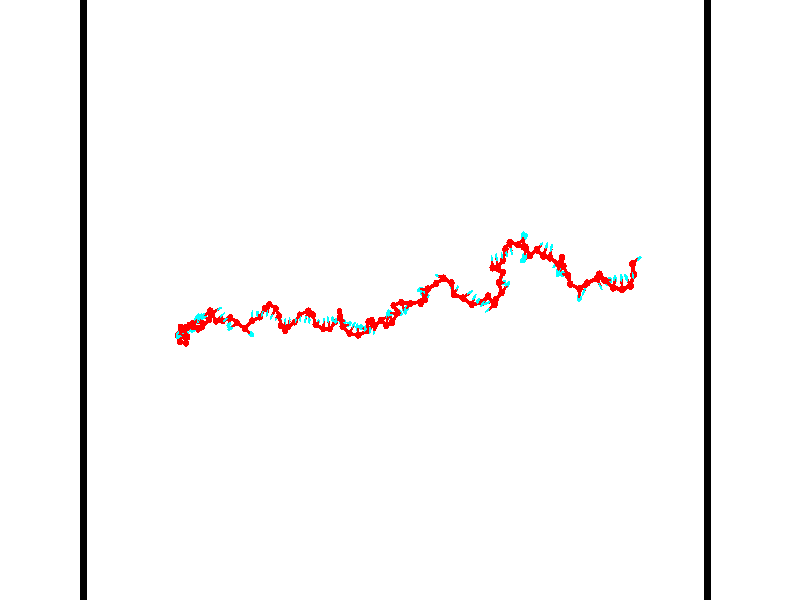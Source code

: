 // switches for output
#declare DRAW_BASES = 1; // possible values are 0, 1; only relevant for DNA ribbons
#declare DRAW_BASES_TYPE = 3; // possible values are 1, 2, 3; only relevant for DNA ribbons
#declare DRAW_FOG = 0; // set to 1 to enable fog

#include "colors.inc"

#include "transforms.inc"
background { rgb <1, 1, 1>}

#default {
   normal{
       ripples 0.25
       frequency 0.20
       turbulence 0.2
       lambda 5
   }
	finish {
		phong 0.1
		phong_size 40.
	}
}

// original window dimensions: 1024x640


// camera settings

camera {
	sky <-0, 1, 0>
	up <-0, 1, 0>
	right 1.6 * <0.99995, 0, 0.00999983>
	location <54.4867, 55, 106.329>
	look_at <55, 55, 55.0001>
	direction <0.513302, 0, -51.3289>
	angle 67.0682
}


# declare cpy_camera_pos = <54.4867, 55, 106.329>;
# if (DRAW_FOG = 1)
fog {
	fog_type 2
	up vnormalize(cpy_camera_pos)
	color rgbt<1,1,1,0.3>
	distance 1e-5
	fog_alt 3e-3
	fog_offset 88
}
# end


// LIGHTS

# declare lum = 6;
global_settings {
	ambient_light rgb lum * <0.05, 0.05, 0.05>
	max_trace_level 15
}# declare cpy_direct_light_amount = 0.25;
light_source
{	1000 * <-0.98995, -1, 1.00995>,
	rgb lum * cpy_direct_light_amount
	parallel
}

light_source
{	1000 * <0.98995, 1, -1.00995>,
	rgb lum * cpy_direct_light_amount
	parallel
}

// strand 0

// nucleotide -1

// particle -1
sphere {
	<36.390202, 52.804348, 49.753204> 0.250000
	pigment { color rgbt <1,0,0,0> }
	no_shadow
}
cylinder {
	<36.034496, 52.723885, 49.917515>,  <35.821072, 52.675606, 50.016102>, 0.100000
	pigment { color rgbt <1,0,0,0> }
	no_shadow
}
cylinder {
	<36.034496, 52.723885, 49.917515>,  <36.390202, 52.804348, 49.753204>, 0.100000
	pigment { color rgbt <1,0,0,0> }
	no_shadow
}

// particle -1
sphere {
	<36.034496, 52.723885, 49.917515> 0.100000
	pigment { color rgbt <1,0,0,0> }
	no_shadow
}
sphere {
	0, 1
	scale<0.080000,0.200000,0.300000>
	matrix <0.313993, 0.384553, 0.868059,
		-0.332583, 0.900919, -0.278809,
		-0.889267, -0.201158, 0.410778,
		35.767715, 52.663536, 50.040749>
	pigment { color rgbt <0,1,1,0> }
	no_shadow
}
cylinder {
	<36.786366, 53.238983, 50.345768>,  <36.390202, 52.804348, 49.753204>, 0.130000
	pigment { color rgbt <1,0,0,0> }
	no_shadow
}

// nucleotide -1

// particle -1
sphere {
	<36.786366, 53.238983, 50.345768> 0.250000
	pigment { color rgbt <1,0,0,0> }
	no_shadow
}
cylinder {
	<36.491714, 53.279736, 50.613201>,  <36.314922, 53.304188, 50.773663>, 0.100000
	pigment { color rgbt <1,0,0,0> }
	no_shadow
}
cylinder {
	<36.491714, 53.279736, 50.613201>,  <36.786366, 53.238983, 50.345768>, 0.100000
	pigment { color rgbt <1,0,0,0> }
	no_shadow
}

// particle -1
sphere {
	<36.491714, 53.279736, 50.613201> 0.100000
	pigment { color rgbt <1,0,0,0> }
	no_shadow
}
sphere {
	0, 1
	scale<0.080000,0.200000,0.300000>
	matrix <-0.342761, -0.908456, -0.239212,
		0.583006, -0.405374, 0.704113,
		-0.736626, 0.101881, 0.668582,
		36.270725, 53.310299, 50.813774>
	pigment { color rgbt <0,1,1,0> }
	no_shadow
}
cylinder {
	<36.622807, 52.766357, 51.048065>,  <36.786366, 53.238983, 50.345768>, 0.130000
	pigment { color rgbt <1,0,0,0> }
	no_shadow
}

// nucleotide -1

// particle -1
sphere {
	<36.622807, 52.766357, 51.048065> 0.250000
	pigment { color rgbt <1,0,0,0> }
	no_shadow
}
cylinder {
	<36.318542, 52.913673, 50.834240>,  <36.135983, 53.002064, 50.705944>, 0.100000
	pigment { color rgbt <1,0,0,0> }
	no_shadow
}
cylinder {
	<36.318542, 52.913673, 50.834240>,  <36.622807, 52.766357, 51.048065>, 0.100000
	pigment { color rgbt <1,0,0,0> }
	no_shadow
}

// particle -1
sphere {
	<36.318542, 52.913673, 50.834240> 0.100000
	pigment { color rgbt <1,0,0,0> }
	no_shadow
}
sphere {
	0, 1
	scale<0.080000,0.200000,0.300000>
	matrix <-0.162185, -0.905185, -0.392857,
		-0.628562, -0.212133, 0.748271,
		-0.760661, 0.368293, -0.534560,
		36.090343, 53.024162, 50.673870>
	pigment { color rgbt <0,1,1,0> }
	no_shadow
}
cylinder {
	<36.259956, 53.242935, 51.466011>,  <36.622807, 52.766357, 51.048065>, 0.130000
	pigment { color rgbt <1,0,0,0> }
	no_shadow
}

// nucleotide -1

// particle -1
sphere {
	<36.259956, 53.242935, 51.466011> 0.250000
	pigment { color rgbt <1,0,0,0> }
	no_shadow
}
cylinder {
	<36.434612, 53.374023, 51.130882>,  <36.539406, 53.452675, 50.929806>, 0.100000
	pigment { color rgbt <1,0,0,0> }
	no_shadow
}
cylinder {
	<36.434612, 53.374023, 51.130882>,  <36.259956, 53.242935, 51.466011>, 0.100000
	pigment { color rgbt <1,0,0,0> }
	no_shadow
}

// particle -1
sphere {
	<36.434612, 53.374023, 51.130882> 0.100000
	pigment { color rgbt <1,0,0,0> }
	no_shadow
}
sphere {
	0, 1
	scale<0.080000,0.200000,0.300000>
	matrix <0.762798, 0.358867, 0.537916,
		0.476953, -0.873964, -0.093288,
		0.436642, 0.327721, -0.837820,
		36.565605, 53.472340, 50.879536>
	pigment { color rgbt <0,1,1,0> }
	no_shadow
}
cylinder {
	<36.176346, 53.120228, 52.185108>,  <36.259956, 53.242935, 51.466011>, 0.130000
	pigment { color rgbt <1,0,0,0> }
	no_shadow
}

// nucleotide -1

// particle -1
sphere {
	<36.176346, 53.120228, 52.185108> 0.250000
	pigment { color rgbt <1,0,0,0> }
	no_shadow
}
cylinder {
	<36.011658, 52.756405, 52.162479>,  <35.912846, 52.538113, 52.148903>, 0.100000
	pigment { color rgbt <1,0,0,0> }
	no_shadow
}
cylinder {
	<36.011658, 52.756405, 52.162479>,  <36.176346, 53.120228, 52.185108>, 0.100000
	pigment { color rgbt <1,0,0,0> }
	no_shadow
}

// particle -1
sphere {
	<36.011658, 52.756405, 52.162479> 0.100000
	pigment { color rgbt <1,0,0,0> }
	no_shadow
}
sphere {
	0, 1
	scale<0.080000,0.200000,0.300000>
	matrix <0.171232, -0.138188, 0.975492,
		-0.895079, 0.391941, 0.212639,
		-0.411719, -0.909553, -0.056576,
		35.888142, 52.483540, 52.145508>
	pigment { color rgbt <0,1,1,0> }
	no_shadow
}
cylinder {
	<35.513454, 53.007084, 52.482040>,  <36.176346, 53.120228, 52.185108>, 0.130000
	pigment { color rgbt <1,0,0,0> }
	no_shadow
}

// nucleotide -1

// particle -1
sphere {
	<35.513454, 53.007084, 52.482040> 0.250000
	pigment { color rgbt <1,0,0,0> }
	no_shadow
}
cylinder {
	<35.797291, 52.731274, 52.540062>,  <35.967594, 52.565788, 52.574875>, 0.100000
	pigment { color rgbt <1,0,0,0> }
	no_shadow
}
cylinder {
	<35.797291, 52.731274, 52.540062>,  <35.513454, 53.007084, 52.482040>, 0.100000
	pigment { color rgbt <1,0,0,0> }
	no_shadow
}

// particle -1
sphere {
	<35.797291, 52.731274, 52.540062> 0.100000
	pigment { color rgbt <1,0,0,0> }
	no_shadow
}
sphere {
	0, 1
	scale<0.080000,0.200000,0.300000>
	matrix <0.079777, 0.283155, 0.955750,
		-0.700083, -0.666621, 0.255932,
		0.709592, -0.689522, 0.145051,
		36.010170, 52.524418, 52.583576>
	pigment { color rgbt <0,1,1,0> }
	no_shadow
}
cylinder {
	<35.434658, 52.391933, 52.988564>,  <35.513454, 53.007084, 52.482040>, 0.130000
	pigment { color rgbt <1,0,0,0> }
	no_shadow
}

// nucleotide -1

// particle -1
sphere {
	<35.434658, 52.391933, 52.988564> 0.250000
	pigment { color rgbt <1,0,0,0> }
	no_shadow
}
cylinder {
	<35.822495, 52.489441, 52.997200>,  <36.055199, 52.547943, 53.002380>, 0.100000
	pigment { color rgbt <1,0,0,0> }
	no_shadow
}
cylinder {
	<35.822495, 52.489441, 52.997200>,  <35.434658, 52.391933, 52.988564>, 0.100000
	pigment { color rgbt <1,0,0,0> }
	no_shadow
}

// particle -1
sphere {
	<35.822495, 52.489441, 52.997200> 0.100000
	pigment { color rgbt <1,0,0,0> }
	no_shadow
}
sphere {
	0, 1
	scale<0.080000,0.200000,0.300000>
	matrix <-0.093793, 0.288692, 0.952817,
		0.226030, -0.925870, 0.302778,
		0.969594, 0.243764, 0.021587,
		36.113373, 52.562569, 53.003677>
	pigment { color rgbt <0,1,1,0> }
	no_shadow
}
cylinder {
	<35.782146, 51.939461, 53.371716>,  <35.434658, 52.391933, 52.988564>, 0.130000
	pigment { color rgbt <1,0,0,0> }
	no_shadow
}

// nucleotide -1

// particle -1
sphere {
	<35.782146, 51.939461, 53.371716> 0.250000
	pigment { color rgbt <1,0,0,0> }
	no_shadow
}
cylinder {
	<35.941231, 52.306427, 53.366364>,  <36.036682, 52.526608, 53.363152>, 0.100000
	pigment { color rgbt <1,0,0,0> }
	no_shadow
}
cylinder {
	<35.941231, 52.306427, 53.366364>,  <35.782146, 51.939461, 53.371716>, 0.100000
	pigment { color rgbt <1,0,0,0> }
	no_shadow
}

// particle -1
sphere {
	<35.941231, 52.306427, 53.366364> 0.100000
	pigment { color rgbt <1,0,0,0> }
	no_shadow
}
sphere {
	0, 1
	scale<0.080000,0.200000,0.300000>
	matrix <-0.002902, 0.015841, 0.999870,
		0.917507, -0.397618, 0.008962,
		0.397708, 0.917414, -0.013380,
		36.060543, 52.581650, 53.362350>
	pigment { color rgbt <0,1,1,0> }
	no_shadow
}
cylinder {
	<36.426620, 51.877270, 53.685760>,  <35.782146, 51.939461, 53.371716>, 0.130000
	pigment { color rgbt <1,0,0,0> }
	no_shadow
}

// nucleotide -1

// particle -1
sphere {
	<36.426620, 51.877270, 53.685760> 0.250000
	pigment { color rgbt <1,0,0,0> }
	no_shadow
}
cylinder {
	<36.262062, 52.238602, 53.734329>,  <36.163326, 52.455402, 53.763470>, 0.100000
	pigment { color rgbt <1,0,0,0> }
	no_shadow
}
cylinder {
	<36.262062, 52.238602, 53.734329>,  <36.426620, 51.877270, 53.685760>, 0.100000
	pigment { color rgbt <1,0,0,0> }
	no_shadow
}

// particle -1
sphere {
	<36.262062, 52.238602, 53.734329> 0.100000
	pigment { color rgbt <1,0,0,0> }
	no_shadow
}
sphere {
	0, 1
	scale<0.080000,0.200000,0.300000>
	matrix <0.103655, -0.085989, 0.990889,
		0.905543, 0.420234, -0.058259,
		-0.411396, 0.903332, 0.121426,
		36.138645, 52.509602, 53.770756>
	pigment { color rgbt <0,1,1,0> }
	no_shadow
}
cylinder {
	<36.729954, 52.350632, 54.261471>,  <36.426620, 51.877270, 53.685760>, 0.130000
	pigment { color rgbt <1,0,0,0> }
	no_shadow
}

// nucleotide -1

// particle -1
sphere {
	<36.729954, 52.350632, 54.261471> 0.250000
	pigment { color rgbt <1,0,0,0> }
	no_shadow
}
cylinder {
	<36.346439, 52.460659, 54.233002>,  <36.116329, 52.526676, 54.215919>, 0.100000
	pigment { color rgbt <1,0,0,0> }
	no_shadow
}
cylinder {
	<36.346439, 52.460659, 54.233002>,  <36.729954, 52.350632, 54.261471>, 0.100000
	pigment { color rgbt <1,0,0,0> }
	no_shadow
}

// particle -1
sphere {
	<36.346439, 52.460659, 54.233002> 0.100000
	pigment { color rgbt <1,0,0,0> }
	no_shadow
}
sphere {
	0, 1
	scale<0.080000,0.200000,0.300000>
	matrix <-0.143664, -0.253213, 0.956684,
		0.245129, 0.927481, 0.282294,
		-0.958787, 0.275067, -0.071176,
		36.058804, 52.543179, 54.211651>
	pigment { color rgbt <0,1,1,0> }
	no_shadow
}
cylinder {
	<36.632862, 52.938488, 54.802811>,  <36.729954, 52.350632, 54.261471>, 0.130000
	pigment { color rgbt <1,0,0,0> }
	no_shadow
}

// nucleotide -1

// particle -1
sphere {
	<36.632862, 52.938488, 54.802811> 0.250000
	pigment { color rgbt <1,0,0,0> }
	no_shadow
}
cylinder {
	<36.337479, 52.675625, 54.742386>,  <36.160248, 52.517906, 54.706131>, 0.100000
	pigment { color rgbt <1,0,0,0> }
	no_shadow
}
cylinder {
	<36.337479, 52.675625, 54.742386>,  <36.632862, 52.938488, 54.802811>, 0.100000
	pigment { color rgbt <1,0,0,0> }
	no_shadow
}

// particle -1
sphere {
	<36.337479, 52.675625, 54.742386> 0.100000
	pigment { color rgbt <1,0,0,0> }
	no_shadow
}
sphere {
	0, 1
	scale<0.080000,0.200000,0.300000>
	matrix <-0.165703, -0.040300, 0.985352,
		-0.653618, 0.752677, -0.079132,
		-0.738462, -0.657156, -0.151061,
		36.115940, 52.478477, 54.697067>
	pigment { color rgbt <0,1,1,0> }
	no_shadow
}
cylinder {
	<37.244114, 53.090908, 54.328300>,  <36.632862, 52.938488, 54.802811>, 0.130000
	pigment { color rgbt <1,0,0,0> }
	no_shadow
}

// nucleotide -1

// particle -1
sphere {
	<37.244114, 53.090908, 54.328300> 0.250000
	pigment { color rgbt <1,0,0,0> }
	no_shadow
}
cylinder {
	<37.344711, 53.408375, 54.106728>,  <37.405071, 53.598854, 53.973785>, 0.100000
	pigment { color rgbt <1,0,0,0> }
	no_shadow
}
cylinder {
	<37.344711, 53.408375, 54.106728>,  <37.244114, 53.090908, 54.328300>, 0.100000
	pigment { color rgbt <1,0,0,0> }
	no_shadow
}

// particle -1
sphere {
	<37.344711, 53.408375, 54.106728> 0.100000
	pigment { color rgbt <1,0,0,0> }
	no_shadow
}
sphere {
	0, 1
	scale<0.080000,0.200000,0.300000>
	matrix <0.765737, 0.186869, 0.615407,
		0.591942, -0.578939, -0.560745,
		0.251497, 0.793668, -0.553931,
		37.420162, 53.646477, 53.940548>
	pigment { color rgbt <0,1,1,0> }
	no_shadow
}
cylinder {
	<37.957298, 53.088654, 54.111816>,  <37.244114, 53.090908, 54.328300>, 0.130000
	pigment { color rgbt <1,0,0,0> }
	no_shadow
}

// nucleotide -1

// particle -1
sphere {
	<37.957298, 53.088654, 54.111816> 0.250000
	pigment { color rgbt <1,0,0,0> }
	no_shadow
}
cylinder {
	<37.836376, 53.467049, 54.158661>,  <37.763824, 53.694088, 54.186768>, 0.100000
	pigment { color rgbt <1,0,0,0> }
	no_shadow
}
cylinder {
	<37.836376, 53.467049, 54.158661>,  <37.957298, 53.088654, 54.111816>, 0.100000
	pigment { color rgbt <1,0,0,0> }
	no_shadow
}

// particle -1
sphere {
	<37.836376, 53.467049, 54.158661> 0.100000
	pigment { color rgbt <1,0,0,0> }
	no_shadow
}
sphere {
	0, 1
	scale<0.080000,0.200000,0.300000>
	matrix <0.778005, 0.173887, 0.603716,
		0.550745, 0.273618, -0.788551,
		-0.302306, 0.945990, 0.117109,
		37.745686, 53.750847, 54.193794>
	pigment { color rgbt <0,1,1,0> }
	no_shadow
}
cylinder {
	<38.527096, 53.586933, 54.002228>,  <37.957298, 53.088654, 54.111816>, 0.130000
	pigment { color rgbt <1,0,0,0> }
	no_shadow
}

// nucleotide -1

// particle -1
sphere {
	<38.527096, 53.586933, 54.002228> 0.250000
	pigment { color rgbt <1,0,0,0> }
	no_shadow
}
cylinder {
	<38.253769, 53.723881, 54.260178>,  <38.089771, 53.806049, 54.414948>, 0.100000
	pigment { color rgbt <1,0,0,0> }
	no_shadow
}
cylinder {
	<38.253769, 53.723881, 54.260178>,  <38.527096, 53.586933, 54.002228>, 0.100000
	pigment { color rgbt <1,0,0,0> }
	no_shadow
}

// particle -1
sphere {
	<38.253769, 53.723881, 54.260178> 0.100000
	pigment { color rgbt <1,0,0,0> }
	no_shadow
}
sphere {
	0, 1
	scale<0.080000,0.200000,0.300000>
	matrix <0.646560, -0.126550, 0.752293,
		0.339170, 0.931004, -0.134888,
		-0.683318, 0.342368, 0.644872,
		38.048775, 53.826591, 54.453640>
	pigment { color rgbt <0,1,1,0> }
	no_shadow
}
cylinder {
	<38.728848, 54.233734, 54.399067>,  <38.527096, 53.586933, 54.002228>, 0.130000
	pigment { color rgbt <1,0,0,0> }
	no_shadow
}

// nucleotide -1

// particle -1
sphere {
	<38.728848, 54.233734, 54.399067> 0.250000
	pigment { color rgbt <1,0,0,0> }
	no_shadow
}
cylinder {
	<38.478142, 54.011204, 54.617302>,  <38.327717, 53.877686, 54.748241>, 0.100000
	pigment { color rgbt <1,0,0,0> }
	no_shadow
}
cylinder {
	<38.478142, 54.011204, 54.617302>,  <38.728848, 54.233734, 54.399067>, 0.100000
	pigment { color rgbt <1,0,0,0> }
	no_shadow
}

// particle -1
sphere {
	<38.478142, 54.011204, 54.617302> 0.100000
	pigment { color rgbt <1,0,0,0> }
	no_shadow
}
sphere {
	0, 1
	scale<0.080000,0.200000,0.300000>
	matrix <0.610704, 0.084152, 0.787375,
		-0.483950, 0.826692, 0.287007,
		-0.626765, -0.556327, 0.545589,
		38.290112, 53.844307, 54.780979>
	pigment { color rgbt <0,1,1,0> }
	no_shadow
}
cylinder {
	<39.073380, 54.060490, 55.099419>,  <38.728848, 54.233734, 54.399067>, 0.130000
	pigment { color rgbt <1,0,0,0> }
	no_shadow
}

// nucleotide -1

// particle -1
sphere {
	<39.073380, 54.060490, 55.099419> 0.250000
	pigment { color rgbt <1,0,0,0> }
	no_shadow
}
cylinder {
	<39.387371, 54.242050, 54.930763>,  <39.575768, 54.350986, 54.829571>, 0.100000
	pigment { color rgbt <1,0,0,0> }
	no_shadow
}
cylinder {
	<39.387371, 54.242050, 54.930763>,  <39.073380, 54.060490, 55.099419>, 0.100000
	pigment { color rgbt <1,0,0,0> }
	no_shadow
}

// particle -1
sphere {
	<39.387371, 54.242050, 54.930763> 0.100000
	pigment { color rgbt <1,0,0,0> }
	no_shadow
}
sphere {
	0, 1
	scale<0.080000,0.200000,0.300000>
	matrix <0.423293, -0.889910, -0.169948,
		-0.452359, -0.045070, -0.890697,
		0.784981, 0.453903, -0.421636,
		39.622864, 54.378220, 54.804272>
	pigment { color rgbt <0,1,1,0> }
	no_shadow
}
cylinder {
	<39.320511, 53.498604, 54.776371>,  <39.073380, 54.060490, 55.099419>, 0.130000
	pigment { color rgbt <1,0,0,0> }
	no_shadow
}

// nucleotide -1

// particle -1
sphere {
	<39.320511, 53.498604, 54.776371> 0.250000
	pigment { color rgbt <1,0,0,0> }
	no_shadow
}
cylinder {
	<39.637329, 53.741760, 54.798729>,  <39.827419, 53.887653, 54.812145>, 0.100000
	pigment { color rgbt <1,0,0,0> }
	no_shadow
}
cylinder {
	<39.637329, 53.741760, 54.798729>,  <39.320511, 53.498604, 54.776371>, 0.100000
	pigment { color rgbt <1,0,0,0> }
	no_shadow
}

// particle -1
sphere {
	<39.637329, 53.741760, 54.798729> 0.100000
	pigment { color rgbt <1,0,0,0> }
	no_shadow
}
sphere {
	0, 1
	scale<0.080000,0.200000,0.300000>
	matrix <0.610456, -0.788390, -0.076064,
		-0.002170, 0.094369, -0.995535,
		0.792047, 0.607895, 0.055897,
		39.874943, 53.924129, 54.815498>
	pigment { color rgbt <0,1,1,0> }
	no_shadow
}
cylinder {
	<39.734486, 53.500252, 54.227425>,  <39.320511, 53.498604, 54.776371>, 0.130000
	pigment { color rgbt <1,0,0,0> }
	no_shadow
}

// nucleotide -1

// particle -1
sphere {
	<39.734486, 53.500252, 54.227425> 0.250000
	pigment { color rgbt <1,0,0,0> }
	no_shadow
}
cylinder {
	<39.960743, 53.548721, 54.553703>,  <40.096497, 53.577801, 54.749470>, 0.100000
	pigment { color rgbt <1,0,0,0> }
	no_shadow
}
cylinder {
	<39.960743, 53.548721, 54.553703>,  <39.734486, 53.500252, 54.227425>, 0.100000
	pigment { color rgbt <1,0,0,0> }
	no_shadow
}

// particle -1
sphere {
	<39.960743, 53.548721, 54.553703> 0.100000
	pigment { color rgbt <1,0,0,0> }
	no_shadow
}
sphere {
	0, 1
	scale<0.080000,0.200000,0.300000>
	matrix <0.547035, -0.795317, -0.261197,
		0.617088, 0.593960, -0.516153,
		0.565645, 0.121172, 0.815698,
		40.130436, 53.585072, 54.798412>
	pigment { color rgbt <0,1,1,0> }
	no_shadow
}
cylinder {
	<40.387810, 53.749001, 54.159462>,  <39.734486, 53.500252, 54.227425>, 0.130000
	pigment { color rgbt <1,0,0,0> }
	no_shadow
}

// nucleotide -1

// particle -1
sphere {
	<40.387810, 53.749001, 54.159462> 0.250000
	pigment { color rgbt <1,0,0,0> }
	no_shadow
}
cylinder {
	<40.382103, 53.469788, 54.445831>,  <40.378677, 53.302261, 54.617653>, 0.100000
	pigment { color rgbt <1,0,0,0> }
	no_shadow
}
cylinder {
	<40.382103, 53.469788, 54.445831>,  <40.387810, 53.749001, 54.159462>, 0.100000
	pigment { color rgbt <1,0,0,0> }
	no_shadow
}

// particle -1
sphere {
	<40.382103, 53.469788, 54.445831> 0.100000
	pigment { color rgbt <1,0,0,0> }
	no_shadow
}
sphere {
	0, 1
	scale<0.080000,0.200000,0.300000>
	matrix <0.328507, -0.679524, -0.655995,
		0.944394, 0.225826, 0.239005,
		-0.014268, -0.698032, 0.715924,
		40.377823, 53.260376, 54.660610>
	pigment { color rgbt <0,1,1,0> }
	no_shadow
}
cylinder {
	<40.943630, 53.355003, 54.033928>,  <40.387810, 53.749001, 54.159462>, 0.130000
	pigment { color rgbt <1,0,0,0> }
	no_shadow
}

// nucleotide -1

// particle -1
sphere {
	<40.943630, 53.355003, 54.033928> 0.250000
	pigment { color rgbt <1,0,0,0> }
	no_shadow
}
cylinder {
	<40.669106, 53.149212, 54.239559>,  <40.504391, 53.025738, 54.362938>, 0.100000
	pigment { color rgbt <1,0,0,0> }
	no_shadow
}
cylinder {
	<40.669106, 53.149212, 54.239559>,  <40.943630, 53.355003, 54.033928>, 0.100000
	pigment { color rgbt <1,0,0,0> }
	no_shadow
}

// particle -1
sphere {
	<40.669106, 53.149212, 54.239559> 0.100000
	pigment { color rgbt <1,0,0,0> }
	no_shadow
}
sphere {
	0, 1
	scale<0.080000,0.200000,0.300000>
	matrix <0.090014, -0.761482, -0.641905,
		0.721712, -0.394275, 0.568928,
		-0.686316, -0.514482, 0.514081,
		40.463211, 52.994865, 54.393784>
	pigment { color rgbt <0,1,1,0> }
	no_shadow
}
cylinder {
	<41.558487, 52.948780, 53.964321>,  <40.943630, 53.355003, 54.033928>, 0.130000
	pigment { color rgbt <1,0,0,0> }
	no_shadow
}

// nucleotide -1

// particle -1
sphere {
	<41.558487, 52.948780, 53.964321> 0.250000
	pigment { color rgbt <1,0,0,0> }
	no_shadow
}
cylinder {
	<41.885490, 52.721279, 54.000534>,  <42.081692, 52.584778, 54.022263>, 0.100000
	pigment { color rgbt <1,0,0,0> }
	no_shadow
}
cylinder {
	<41.885490, 52.721279, 54.000534>,  <41.558487, 52.948780, 53.964321>, 0.100000
	pigment { color rgbt <1,0,0,0> }
	no_shadow
}

// particle -1
sphere {
	<41.885490, 52.721279, 54.000534> 0.100000
	pigment { color rgbt <1,0,0,0> }
	no_shadow
}
sphere {
	0, 1
	scale<0.080000,0.200000,0.300000>
	matrix <0.131555, 0.031376, -0.990812,
		0.560686, 0.821910, 0.100473,
		0.817511, -0.568752, 0.090534,
		42.130745, 52.550652, 54.027695>
	pigment { color rgbt <0,1,1,0> }
	no_shadow
}
cylinder {
	<42.104385, 53.474213, 53.595528>,  <41.558487, 52.948780, 53.964321>, 0.130000
	pigment { color rgbt <1,0,0,0> }
	no_shadow
}

// nucleotide -1

// particle -1
sphere {
	<42.104385, 53.474213, 53.595528> 0.250000
	pigment { color rgbt <1,0,0,0> }
	no_shadow
}
cylinder {
	<42.183399, 53.772495, 53.850052>,  <42.230808, 53.951466, 54.002766>, 0.100000
	pigment { color rgbt <1,0,0,0> }
	no_shadow
}
cylinder {
	<42.183399, 53.772495, 53.850052>,  <42.104385, 53.474213, 53.595528>, 0.100000
	pigment { color rgbt <1,0,0,0> }
	no_shadow
}

// particle -1
sphere {
	<42.183399, 53.772495, 53.850052> 0.100000
	pigment { color rgbt <1,0,0,0> }
	no_shadow
}
sphere {
	0, 1
	scale<0.080000,0.200000,0.300000>
	matrix <0.967981, -0.250941, -0.006417,
		0.154892, 0.617209, -0.771402,
		0.197537, 0.745709, 0.636315,
		42.242661, 53.996208, 54.040947>
	pigment { color rgbt <0,1,1,0> }
	no_shadow
}
cylinder {
	<42.767612, 53.752071, 53.407047>,  <42.104385, 53.474213, 53.595528>, 0.130000
	pigment { color rgbt <1,0,0,0> }
	no_shadow
}

// nucleotide -1

// particle -1
sphere {
	<42.767612, 53.752071, 53.407047> 0.250000
	pigment { color rgbt <1,0,0,0> }
	no_shadow
}
cylinder {
	<42.722321, 53.902401, 53.774948>,  <42.695145, 53.992599, 53.995689>, 0.100000
	pigment { color rgbt <1,0,0,0> }
	no_shadow
}
cylinder {
	<42.722321, 53.902401, 53.774948>,  <42.767612, 53.752071, 53.407047>, 0.100000
	pigment { color rgbt <1,0,0,0> }
	no_shadow
}

// particle -1
sphere {
	<42.722321, 53.902401, 53.774948> 0.100000
	pigment { color rgbt <1,0,0,0> }
	no_shadow
}
sphere {
	0, 1
	scale<0.080000,0.200000,0.300000>
	matrix <0.951339, -0.226005, 0.209464,
		0.286589, 0.898709, -0.331947,
		-0.113225, 0.375825, 0.919748,
		42.688354, 54.015148, 54.050873>
	pigment { color rgbt <0,1,1,0> }
	no_shadow
}
cylinder {
	<43.203339, 54.391907, 53.560371>,  <42.767612, 53.752071, 53.407047>, 0.130000
	pigment { color rgbt <1,0,0,0> }
	no_shadow
}

// nucleotide -1

// particle -1
sphere {
	<43.203339, 54.391907, 53.560371> 0.250000
	pigment { color rgbt <1,0,0,0> }
	no_shadow
}
cylinder {
	<43.151482, 54.171192, 53.889908>,  <43.120365, 54.038761, 54.087631>, 0.100000
	pigment { color rgbt <1,0,0,0> }
	no_shadow
}
cylinder {
	<43.151482, 54.171192, 53.889908>,  <43.203339, 54.391907, 53.560371>, 0.100000
	pigment { color rgbt <1,0,0,0> }
	no_shadow
}

// particle -1
sphere {
	<43.151482, 54.171192, 53.889908> 0.100000
	pigment { color rgbt <1,0,0,0> }
	no_shadow
}
sphere {
	0, 1
	scale<0.080000,0.200000,0.300000>
	matrix <0.945199, -0.319860, -0.065492,
		0.299652, 0.770206, 0.563019,
		-0.129645, -0.551790, 0.823845,
		43.112587, 54.005653, 54.137062>
	pigment { color rgbt <0,1,1,0> }
	no_shadow
}
cylinder {
	<43.714417, 54.690849, 54.032944>,  <43.203339, 54.391907, 53.560371>, 0.130000
	pigment { color rgbt <1,0,0,0> }
	no_shadow
}

// nucleotide -1

// particle -1
sphere {
	<43.714417, 54.690849, 54.032944> 0.250000
	pigment { color rgbt <1,0,0,0> }
	no_shadow
}
cylinder {
	<43.619259, 54.311333, 54.116089>,  <43.562164, 54.083622, 54.165977>, 0.100000
	pigment { color rgbt <1,0,0,0> }
	no_shadow
}
cylinder {
	<43.619259, 54.311333, 54.116089>,  <43.714417, 54.690849, 54.032944>, 0.100000
	pigment { color rgbt <1,0,0,0> }
	no_shadow
}

// particle -1
sphere {
	<43.619259, 54.311333, 54.116089> 0.100000
	pigment { color rgbt <1,0,0,0> }
	no_shadow
}
sphere {
	0, 1
	scale<0.080000,0.200000,0.300000>
	matrix <0.960229, -0.261942, -0.096676,
		0.146173, 0.176600, 0.973368,
		-0.237893, -0.948788, 0.207865,
		43.547890, 54.026695, 54.178448>
	pigment { color rgbt <0,1,1,0> }
	no_shadow
}
cylinder {
	<44.306648, 54.384949, 54.253910>,  <43.714417, 54.690849, 54.032944>, 0.130000
	pigment { color rgbt <1,0,0,0> }
	no_shadow
}

// nucleotide -1

// particle -1
sphere {
	<44.306648, 54.384949, 54.253910> 0.250000
	pigment { color rgbt <1,0,0,0> }
	no_shadow
}
cylinder {
	<44.087177, 54.063011, 54.163414>,  <43.955494, 53.869850, 54.109116>, 0.100000
	pigment { color rgbt <1,0,0,0> }
	no_shadow
}
cylinder {
	<44.087177, 54.063011, 54.163414>,  <44.306648, 54.384949, 54.253910>, 0.100000
	pigment { color rgbt <1,0,0,0> }
	no_shadow
}

// particle -1
sphere {
	<44.087177, 54.063011, 54.163414> 0.100000
	pigment { color rgbt <1,0,0,0> }
	no_shadow
}
sphere {
	0, 1
	scale<0.080000,0.200000,0.300000>
	matrix <0.809022, -0.442897, -0.386428,
		0.210812, -0.395057, 0.894141,
		-0.548673, -0.804843, -0.226242,
		43.922577, 53.821560, 54.095543>
	pigment { color rgbt <0,1,1,0> }
	no_shadow
}
cylinder {
	<44.677113, 53.867447, 54.600780>,  <44.306648, 54.384949, 54.253910>, 0.130000
	pigment { color rgbt <1,0,0,0> }
	no_shadow
}

// nucleotide -1

// particle -1
sphere {
	<44.677113, 53.867447, 54.600780> 0.250000
	pigment { color rgbt <1,0,0,0> }
	no_shadow
}
cylinder {
	<44.467514, 53.777584, 54.272156>,  <44.341755, 53.723667, 54.074982>, 0.100000
	pigment { color rgbt <1,0,0,0> }
	no_shadow
}
cylinder {
	<44.467514, 53.777584, 54.272156>,  <44.677113, 53.867447, 54.600780>, 0.100000
	pigment { color rgbt <1,0,0,0> }
	no_shadow
}

// particle -1
sphere {
	<44.467514, 53.777584, 54.272156> 0.100000
	pigment { color rgbt <1,0,0,0> }
	no_shadow
}
sphere {
	0, 1
	scale<0.080000,0.200000,0.300000>
	matrix <0.818369, -0.400091, -0.412553,
		-0.236013, -0.888513, 0.393502,
		-0.523995, -0.224662, -0.821557,
		44.310314, 53.710186, 54.025688>
	pigment { color rgbt <0,1,1,0> }
	no_shadow
}
cylinder {
	<44.791073, 53.172943, 54.510834>,  <44.677113, 53.867447, 54.600780>, 0.130000
	pigment { color rgbt <1,0,0,0> }
	no_shadow
}

// nucleotide -1

// particle -1
sphere {
	<44.791073, 53.172943, 54.510834> 0.250000
	pigment { color rgbt <1,0,0,0> }
	no_shadow
}
cylinder {
	<44.708130, 53.337284, 54.155712>,  <44.658363, 53.435890, 53.942638>, 0.100000
	pigment { color rgbt <1,0,0,0> }
	no_shadow
}
cylinder {
	<44.708130, 53.337284, 54.155712>,  <44.791073, 53.172943, 54.510834>, 0.100000
	pigment { color rgbt <1,0,0,0> }
	no_shadow
}

// particle -1
sphere {
	<44.708130, 53.337284, 54.155712> 0.100000
	pigment { color rgbt <1,0,0,0> }
	no_shadow
}
sphere {
	0, 1
	scale<0.080000,0.200000,0.300000>
	matrix <0.900193, -0.275134, -0.337572,
		-0.382958, -0.869196, -0.312796,
		-0.207356, 0.410852, -0.887809,
		44.645924, 53.460541, 53.889370>
	pigment { color rgbt <0,1,1,0> }
	no_shadow
}
cylinder {
	<45.070461, 52.767307, 53.912373>,  <44.791073, 53.172943, 54.510834>, 0.130000
	pigment { color rgbt <1,0,0,0> }
	no_shadow
}

// nucleotide -1

// particle -1
sphere {
	<45.070461, 52.767307, 53.912373> 0.250000
	pigment { color rgbt <1,0,0,0> }
	no_shadow
}
cylinder {
	<45.037621, 53.138573, 53.767174>,  <45.017918, 53.361332, 53.680054>, 0.100000
	pigment { color rgbt <1,0,0,0> }
	no_shadow
}
cylinder {
	<45.037621, 53.138573, 53.767174>,  <45.070461, 52.767307, 53.912373>, 0.100000
	pigment { color rgbt <1,0,0,0> }
	no_shadow
}

// particle -1
sphere {
	<45.037621, 53.138573, 53.767174> 0.100000
	pigment { color rgbt <1,0,0,0> }
	no_shadow
}
sphere {
	0, 1
	scale<0.080000,0.200000,0.300000>
	matrix <0.928028, -0.061593, -0.367383,
		-0.363351, -0.367031, -0.856309,
		-0.082098, 0.928167, -0.362995,
		45.012993, 53.417023, 53.658276>
	pigment { color rgbt <0,1,1,0> }
	no_shadow
}
cylinder {
	<45.209953, 53.043484, 53.104866>,  <45.070461, 52.767307, 53.912373>, 0.130000
	pigment { color rgbt <1,0,0,0> }
	no_shadow
}

// nucleotide -1

// particle -1
sphere {
	<45.209953, 53.043484, 53.104866> 0.250000
	pigment { color rgbt <1,0,0,0> }
	no_shadow
}
cylinder {
	<45.305779, 53.308064, 53.389145>,  <45.363274, 53.466812, 53.559711>, 0.100000
	pigment { color rgbt <1,0,0,0> }
	no_shadow
}
cylinder {
	<45.305779, 53.308064, 53.389145>,  <45.209953, 53.043484, 53.104866>, 0.100000
	pigment { color rgbt <1,0,0,0> }
	no_shadow
}

// particle -1
sphere {
	<45.305779, 53.308064, 53.389145> 0.100000
	pigment { color rgbt <1,0,0,0> }
	no_shadow
}
sphere {
	0, 1
	scale<0.080000,0.200000,0.300000>
	matrix <0.970067, -0.133112, -0.203103,
		-0.039740, 0.738082, -0.673539,
		0.239563, 0.661450, 0.710700,
		45.377647, 53.506500, 53.602356>
	pigment { color rgbt <0,1,1,0> }
	no_shadow
}
cylinder {
	<45.710815, 53.361340, 52.870213>,  <45.209953, 53.043484, 53.104866>, 0.130000
	pigment { color rgbt <1,0,0,0> }
	no_shadow
}

// nucleotide -1

// particle -1
sphere {
	<45.710815, 53.361340, 52.870213> 0.250000
	pigment { color rgbt <1,0,0,0> }
	no_shadow
}
cylinder {
	<45.816093, 53.444618, 53.247017>,  <45.879261, 53.494587, 53.473099>, 0.100000
	pigment { color rgbt <1,0,0,0> }
	no_shadow
}
cylinder {
	<45.816093, 53.444618, 53.247017>,  <45.710815, 53.361340, 52.870213>, 0.100000
	pigment { color rgbt <1,0,0,0> }
	no_shadow
}

// particle -1
sphere {
	<45.816093, 53.444618, 53.247017> 0.100000
	pigment { color rgbt <1,0,0,0> }
	no_shadow
}
sphere {
	0, 1
	scale<0.080000,0.200000,0.300000>
	matrix <0.964466, -0.080150, -0.251757,
		0.023086, 0.974797, -0.221898,
		0.263197, 0.208201, 0.942008,
		45.895054, 53.507080, 53.529621>
	pigment { color rgbt <0,1,1,0> }
	no_shadow
}
cylinder {
	<46.130669, 53.908852, 52.779686>,  <45.710815, 53.361340, 52.870213>, 0.130000
	pigment { color rgbt <1,0,0,0> }
	no_shadow
}

// nucleotide -1

// particle -1
sphere {
	<46.130669, 53.908852, 52.779686> 0.250000
	pigment { color rgbt <1,0,0,0> }
	no_shadow
}
cylinder {
	<46.221230, 53.737404, 53.129547>,  <46.275566, 53.634533, 53.339466>, 0.100000
	pigment { color rgbt <1,0,0,0> }
	no_shadow
}
cylinder {
	<46.221230, 53.737404, 53.129547>,  <46.130669, 53.908852, 52.779686>, 0.100000
	pigment { color rgbt <1,0,0,0> }
	no_shadow
}

// particle -1
sphere {
	<46.221230, 53.737404, 53.129547> 0.100000
	pigment { color rgbt <1,0,0,0> }
	no_shadow
}
sphere {
	0, 1
	scale<0.080000,0.200000,0.300000>
	matrix <0.923957, -0.189713, -0.332132,
		0.308293, 0.883341, 0.353078,
		0.226402, -0.428623, 0.874657,
		46.289150, 53.608818, 53.391945>
	pigment { color rgbt <0,1,1,0> }
	no_shadow
}
cylinder {
	<46.851620, 54.185017, 52.904316>,  <46.130669, 53.908852, 52.779686>, 0.130000
	pigment { color rgbt <1,0,0,0> }
	no_shadow
}

// nucleotide -1

// particle -1
sphere {
	<46.851620, 54.185017, 52.904316> 0.250000
	pigment { color rgbt <1,0,0,0> }
	no_shadow
}
cylinder {
	<46.776653, 53.843842, 53.099197>,  <46.731674, 53.639137, 53.216125>, 0.100000
	pigment { color rgbt <1,0,0,0> }
	no_shadow
}
cylinder {
	<46.776653, 53.843842, 53.099197>,  <46.851620, 54.185017, 52.904316>, 0.100000
	pigment { color rgbt <1,0,0,0> }
	no_shadow
}

// particle -1
sphere {
	<46.776653, 53.843842, 53.099197> 0.100000
	pigment { color rgbt <1,0,0,0> }
	no_shadow
}
sphere {
	0, 1
	scale<0.080000,0.200000,0.300000>
	matrix <0.982275, -0.161129, 0.095777,
		-0.003190, 0.496520, 0.868019,
		-0.187418, -0.852939, 0.487206,
		46.720428, 53.587959, 53.245358>
	pigment { color rgbt <0,1,1,0> }
	no_shadow
}
cylinder {
	<47.060379, 54.206459, 53.651562>,  <46.851620, 54.185017, 52.904316>, 0.130000
	pigment { color rgbt <1,0,0,0> }
	no_shadow
}

// nucleotide -1

// particle -1
sphere {
	<47.060379, 54.206459, 53.651562> 0.250000
	pigment { color rgbt <1,0,0,0> }
	no_shadow
}
cylinder {
	<47.071823, 53.825382, 53.530533>,  <47.078690, 53.596737, 53.457916>, 0.100000
	pigment { color rgbt <1,0,0,0> }
	no_shadow
}
cylinder {
	<47.071823, 53.825382, 53.530533>,  <47.060379, 54.206459, 53.651562>, 0.100000
	pigment { color rgbt <1,0,0,0> }
	no_shadow
}

// particle -1
sphere {
	<47.071823, 53.825382, 53.530533> 0.100000
	pigment { color rgbt <1,0,0,0> }
	no_shadow
}
sphere {
	0, 1
	scale<0.080000,0.200000,0.300000>
	matrix <0.970708, -0.045756, 0.235864,
		-0.238552, -0.300461, 0.923481,
		0.028613, -0.952696, -0.302575,
		47.080406, 53.539574, 53.439762>
	pigment { color rgbt <0,1,1,0> }
	no_shadow
}
cylinder {
	<47.491211, 53.936943, 54.092087>,  <47.060379, 54.206459, 53.651562>, 0.130000
	pigment { color rgbt <1,0,0,0> }
	no_shadow
}

// nucleotide -1

// particle -1
sphere {
	<47.491211, 53.936943, 54.092087> 0.250000
	pigment { color rgbt <1,0,0,0> }
	no_shadow
}
cylinder {
	<47.499828, 53.677666, 53.787617>,  <47.504997, 53.522099, 53.604935>, 0.100000
	pigment { color rgbt <1,0,0,0> }
	no_shadow
}
cylinder {
	<47.499828, 53.677666, 53.787617>,  <47.491211, 53.936943, 54.092087>, 0.100000
	pigment { color rgbt <1,0,0,0> }
	no_shadow
}

// particle -1
sphere {
	<47.499828, 53.677666, 53.787617> 0.100000
	pigment { color rgbt <1,0,0,0> }
	no_shadow
}
sphere {
	0, 1
	scale<0.080000,0.200000,0.300000>
	matrix <0.974813, -0.155428, 0.159942,
		-0.221981, -0.745446, 0.628518,
		0.021539, -0.648192, -0.761173,
		47.506290, 53.483208, 53.559265>
	pigment { color rgbt <0,1,1,0> }
	no_shadow
}
cylinder {
	<47.714790, 53.223572, 54.246910>,  <47.491211, 53.936943, 54.092087>, 0.130000
	pigment { color rgbt <1,0,0,0> }
	no_shadow
}

// nucleotide -1

// particle -1
sphere {
	<47.714790, 53.223572, 54.246910> 0.250000
	pigment { color rgbt <1,0,0,0> }
	no_shadow
}
cylinder {
	<47.809704, 53.325722, 53.872002>,  <47.866653, 53.387012, 53.647057>, 0.100000
	pigment { color rgbt <1,0,0,0> }
	no_shadow
}
cylinder {
	<47.809704, 53.325722, 53.872002>,  <47.714790, 53.223572, 54.246910>, 0.100000
	pigment { color rgbt <1,0,0,0> }
	no_shadow
}

// particle -1
sphere {
	<47.809704, 53.325722, 53.872002> 0.100000
	pigment { color rgbt <1,0,0,0> }
	no_shadow
}
sphere {
	0, 1
	scale<0.080000,0.200000,0.300000>
	matrix <0.968647, 0.010900, 0.248200,
		0.073601, -0.966780, -0.244783,
		0.237287, 0.255376, -0.937272,
		47.880890, 53.402336, 53.590820>
	pigment { color rgbt <0,1,1,0> }
	no_shadow
}
cylinder {
	<48.361557, 52.932251, 54.136189>,  <47.714790, 53.223572, 54.246910>, 0.130000
	pigment { color rgbt <1,0,0,0> }
	no_shadow
}

// nucleotide -1

// particle -1
sphere {
	<48.361557, 52.932251, 54.136189> 0.250000
	pigment { color rgbt <1,0,0,0> }
	no_shadow
}
cylinder {
	<48.375786, 53.234131, 53.874146>,  <48.384323, 53.415257, 53.716919>, 0.100000
	pigment { color rgbt <1,0,0,0> }
	no_shadow
}
cylinder {
	<48.375786, 53.234131, 53.874146>,  <48.361557, 52.932251, 54.136189>, 0.100000
	pigment { color rgbt <1,0,0,0> }
	no_shadow
}

// particle -1
sphere {
	<48.375786, 53.234131, 53.874146> 0.100000
	pigment { color rgbt <1,0,0,0> }
	no_shadow
}
sphere {
	0, 1
	scale<0.080000,0.200000,0.300000>
	matrix <0.989480, 0.065389, 0.129051,
		0.140231, -0.652806, -0.744432,
		0.035568, 0.754698, -0.655108,
		48.386456, 53.460541, 53.677612>
	pigment { color rgbt <0,1,1,0> }
	no_shadow
}
cylinder {
	<48.899384, 52.890167, 53.639484>,  <48.361557, 52.932251, 54.136189>, 0.130000
	pigment { color rgbt <1,0,0,0> }
	no_shadow
}

// nucleotide -1

// particle -1
sphere {
	<48.899384, 52.890167, 53.639484> 0.250000
	pigment { color rgbt <1,0,0,0> }
	no_shadow
}
cylinder {
	<48.815002, 53.280090, 53.668488>,  <48.764374, 53.514042, 53.685890>, 0.100000
	pigment { color rgbt <1,0,0,0> }
	no_shadow
}
cylinder {
	<48.815002, 53.280090, 53.668488>,  <48.899384, 52.890167, 53.639484>, 0.100000
	pigment { color rgbt <1,0,0,0> }
	no_shadow
}

// particle -1
sphere {
	<48.815002, 53.280090, 53.668488> 0.100000
	pigment { color rgbt <1,0,0,0> }
	no_shadow
}
sphere {
	0, 1
	scale<0.080000,0.200000,0.300000>
	matrix <0.957148, 0.190937, 0.217738,
		0.198408, 0.115332, -0.973310,
		-0.210953, 0.974803, 0.072506,
		48.751717, 53.572533, 53.690239>
	pigment { color rgbt <0,1,1,0> }
	no_shadow
}
cylinder {
	<49.306911, 53.382660, 53.154171>,  <48.899384, 52.890167, 53.639484>, 0.130000
	pigment { color rgbt <1,0,0,0> }
	no_shadow
}

// nucleotide -1

// particle -1
sphere {
	<49.306911, 53.382660, 53.154171> 0.250000
	pigment { color rgbt <1,0,0,0> }
	no_shadow
}
cylinder {
	<49.222385, 53.507145, 53.524792>,  <49.171669, 53.581837, 53.747166>, 0.100000
	pigment { color rgbt <1,0,0,0> }
	no_shadow
}
cylinder {
	<49.222385, 53.507145, 53.524792>,  <49.306911, 53.382660, 53.154171>, 0.100000
	pigment { color rgbt <1,0,0,0> }
	no_shadow
}

// particle -1
sphere {
	<49.222385, 53.507145, 53.524792> 0.100000
	pigment { color rgbt <1,0,0,0> }
	no_shadow
}
sphere {
	0, 1
	scale<0.080000,0.200000,0.300000>
	matrix <0.969403, -0.054423, 0.239366,
		0.124918, 0.948782, -0.290186,
		-0.211314, 0.311208, 0.926551,
		49.158993, 53.600506, 53.802757>
	pigment { color rgbt <0,1,1,0> }
	no_shadow
}
cylinder {
	<49.800373, 53.781498, 53.418022>,  <49.306911, 53.382660, 53.154171>, 0.130000
	pigment { color rgbt <1,0,0,0> }
	no_shadow
}

// nucleotide -1

// particle -1
sphere {
	<49.800373, 53.781498, 53.418022> 0.250000
	pigment { color rgbt <1,0,0,0> }
	no_shadow
}
cylinder {
	<49.619183, 53.629677, 53.740700>,  <49.510468, 53.538582, 53.934307>, 0.100000
	pigment { color rgbt <1,0,0,0> }
	no_shadow
}
cylinder {
	<49.619183, 53.629677, 53.740700>,  <49.800373, 53.781498, 53.418022>, 0.100000
	pigment { color rgbt <1,0,0,0> }
	no_shadow
}

// particle -1
sphere {
	<49.619183, 53.629677, 53.740700> 0.100000
	pigment { color rgbt <1,0,0,0> }
	no_shadow
}
sphere {
	0, 1
	scale<0.080000,0.200000,0.300000>
	matrix <0.891457, -0.181928, 0.414977,
		-0.010747, 0.907105, 0.420767,
		-0.452977, -0.379555, 0.806690,
		49.483288, 53.515812, 53.982708>
	pigment { color rgbt <0,1,1,0> }
	no_shadow
}
cylinder {
	<49.778954, 54.177334, 54.136539>,  <49.800373, 53.781498, 53.418022>, 0.130000
	pigment { color rgbt <1,0,0,0> }
	no_shadow
}

// nucleotide -1

// particle -1
sphere {
	<49.778954, 54.177334, 54.136539> 0.250000
	pigment { color rgbt <1,0,0,0> }
	no_shadow
}
cylinder {
	<49.824081, 53.780041, 54.125469>,  <49.851158, 53.541664, 54.118828>, 0.100000
	pigment { color rgbt <1,0,0,0> }
	no_shadow
}
cylinder {
	<49.824081, 53.780041, 54.125469>,  <49.778954, 54.177334, 54.136539>, 0.100000
	pigment { color rgbt <1,0,0,0> }
	no_shadow
}

// particle -1
sphere {
	<49.824081, 53.780041, 54.125469> 0.100000
	pigment { color rgbt <1,0,0,0> }
	no_shadow
}
sphere {
	0, 1
	scale<0.080000,0.200000,0.300000>
	matrix <0.910309, 0.092154, 0.403540,
		-0.398259, -0.070716, 0.914543,
		0.112816, -0.993230, -0.027672,
		49.857925, 53.482071, 54.117168>
	pigment { color rgbt <0,1,1,0> }
	no_shadow
}
cylinder {
	<49.859459, 53.775017, 54.827564>,  <49.778954, 54.177334, 54.136539>, 0.130000
	pigment { color rgbt <1,0,0,0> }
	no_shadow
}

// nucleotide -1

// particle -1
sphere {
	<49.859459, 53.775017, 54.827564> 0.250000
	pigment { color rgbt <1,0,0,0> }
	no_shadow
}
cylinder {
	<50.059990, 53.576557, 54.544014>,  <50.180309, 53.457481, 54.373882>, 0.100000
	pigment { color rgbt <1,0,0,0> }
	no_shadow
}
cylinder {
	<50.059990, 53.576557, 54.544014>,  <49.859459, 53.775017, 54.827564>, 0.100000
	pigment { color rgbt <1,0,0,0> }
	no_shadow
}

// particle -1
sphere {
	<50.059990, 53.576557, 54.544014> 0.100000
	pigment { color rgbt <1,0,0,0> }
	no_shadow
}
sphere {
	0, 1
	scale<0.080000,0.200000,0.300000>
	matrix <0.792801, -0.064791, 0.606027,
		-0.346607, -0.865818, 0.360863,
		0.501329, -0.496146, -0.708879,
		50.210388, 53.427715, 54.331352>
	pigment { color rgbt <0,1,1,0> }
	no_shadow
}
cylinder {
	<50.115700, 53.108067, 55.095936>,  <49.859459, 53.775017, 54.827564>, 0.130000
	pigment { color rgbt <1,0,0,0> }
	no_shadow
}

// nucleotide -1

// particle -1
sphere {
	<50.115700, 53.108067, 55.095936> 0.250000
	pigment { color rgbt <1,0,0,0> }
	no_shadow
}
cylinder {
	<50.409794, 53.205193, 54.842808>,  <50.586250, 53.263470, 54.690929>, 0.100000
	pigment { color rgbt <1,0,0,0> }
	no_shadow
}
cylinder {
	<50.409794, 53.205193, 54.842808>,  <50.115700, 53.108067, 55.095936>, 0.100000
	pigment { color rgbt <1,0,0,0> }
	no_shadow
}

// particle -1
sphere {
	<50.409794, 53.205193, 54.842808> 0.100000
	pigment { color rgbt <1,0,0,0> }
	no_shadow
}
sphere {
	0, 1
	scale<0.080000,0.200000,0.300000>
	matrix <0.677132, -0.304851, 0.669745,
		-0.030292, -0.920927, -0.388556,
		0.735238, 0.242815, -0.632824,
		50.630363, 53.278038, 54.652962>
	pigment { color rgbt <0,1,1,0> }
	no_shadow
}
cylinder {
	<50.704025, 52.614376, 55.034351>,  <50.115700, 53.108067, 55.095936>, 0.130000
	pigment { color rgbt <1,0,0,0> }
	no_shadow
}

// nucleotide -1

// particle -1
sphere {
	<50.704025, 52.614376, 55.034351> 0.250000
	pigment { color rgbt <1,0,0,0> }
	no_shadow
}
cylinder {
	<50.904129, 52.952831, 54.960823>,  <51.024189, 53.155907, 54.916706>, 0.100000
	pigment { color rgbt <1,0,0,0> }
	no_shadow
}
cylinder {
	<50.904129, 52.952831, 54.960823>,  <50.704025, 52.614376, 55.034351>, 0.100000
	pigment { color rgbt <1,0,0,0> }
	no_shadow
}

// particle -1
sphere {
	<50.904129, 52.952831, 54.960823> 0.100000
	pigment { color rgbt <1,0,0,0> }
	no_shadow
}
sphere {
	0, 1
	scale<0.080000,0.200000,0.300000>
	matrix <0.810960, -0.383449, 0.441940,
		0.303459, -0.370152, -0.878009,
		0.500257, 0.846141, -0.183817,
		51.054207, 53.206673, 54.905678>
	pigment { color rgbt <0,1,1,0> }
	no_shadow
}
cylinder {
	<51.444832, 52.493248, 54.736393>,  <50.704025, 52.614376, 55.034351>, 0.130000
	pigment { color rgbt <1,0,0,0> }
	no_shadow
}

// nucleotide -1

// particle -1
sphere {
	<51.444832, 52.493248, 54.736393> 0.250000
	pigment { color rgbt <1,0,0,0> }
	no_shadow
}
cylinder {
	<51.399876, 52.833538, 54.941772>,  <51.372902, 53.037712, 55.065002>, 0.100000
	pigment { color rgbt <1,0,0,0> }
	no_shadow
}
cylinder {
	<51.399876, 52.833538, 54.941772>,  <51.444832, 52.493248, 54.736393>, 0.100000
	pigment { color rgbt <1,0,0,0> }
	no_shadow
}

// particle -1
sphere {
	<51.399876, 52.833538, 54.941772> 0.100000
	pigment { color rgbt <1,0,0,0> }
	no_shadow
}
sphere {
	0, 1
	scale<0.080000,0.200000,0.300000>
	matrix <0.805216, -0.224797, 0.548720,
		0.582233, 0.475112, -0.659753,
		-0.112392, 0.850726, 0.513452,
		51.366158, 53.088757, 55.095810>
	pigment { color rgbt <0,1,1,0> }
	no_shadow
}
cylinder {
	<52.199280, 52.796642, 54.826305>,  <51.444832, 52.493248, 54.736393>, 0.130000
	pigment { color rgbt <1,0,0,0> }
	no_shadow
}

// nucleotide -1

// particle -1
sphere {
	<52.199280, 52.796642, 54.826305> 0.250000
	pigment { color rgbt <1,0,0,0> }
	no_shadow
}
cylinder {
	<51.945793, 52.954716, 55.092308>,  <51.793701, 53.049561, 55.251907>, 0.100000
	pigment { color rgbt <1,0,0,0> }
	no_shadow
}
cylinder {
	<51.945793, 52.954716, 55.092308>,  <52.199280, 52.796642, 54.826305>, 0.100000
	pigment { color rgbt <1,0,0,0> }
	no_shadow
}

// particle -1
sphere {
	<51.945793, 52.954716, 55.092308> 0.100000
	pigment { color rgbt <1,0,0,0> }
	no_shadow
}
sphere {
	0, 1
	scale<0.080000,0.200000,0.300000>
	matrix <0.674969, -0.137495, 0.724922,
		0.377912, 0.908254, -0.179603,
		-0.633719, 0.395183, 0.665004,
		51.755676, 53.073269, 55.291809>
	pigment { color rgbt <0,1,1,0> }
	no_shadow
}
cylinder {
	<52.314278, 53.453991, 55.026482>,  <52.199280, 52.796642, 54.826305>, 0.130000
	pigment { color rgbt <1,0,0,0> }
	no_shadow
}

// nucleotide -1

// particle -1
sphere {
	<52.314278, 53.453991, 55.026482> 0.250000
	pigment { color rgbt <1,0,0,0> }
	no_shadow
}
cylinder {
	<52.177216, 53.204483, 55.307480>,  <52.094978, 53.054779, 55.476078>, 0.100000
	pigment { color rgbt <1,0,0,0> }
	no_shadow
}
cylinder {
	<52.177216, 53.204483, 55.307480>,  <52.314278, 53.453991, 55.026482>, 0.100000
	pigment { color rgbt <1,0,0,0> }
	no_shadow
}

// particle -1
sphere {
	<52.177216, 53.204483, 55.307480> 0.100000
	pigment { color rgbt <1,0,0,0> }
	no_shadow
}
sphere {
	0, 1
	scale<0.080000,0.200000,0.300000>
	matrix <0.908420, -0.029374, 0.417025,
		-0.239492, 0.781056, 0.576711,
		-0.342660, -0.623770, 0.702492,
		52.074417, 53.017353, 55.518227>
	pigment { color rgbt <0,1,1,0> }
	no_shadow
}
cylinder {
	<52.623875, 53.588032, 55.683411>,  <52.314278, 53.453991, 55.026482>, 0.130000
	pigment { color rgbt <1,0,0,0> }
	no_shadow
}

// nucleotide -1

// particle -1
sphere {
	<52.623875, 53.588032, 55.683411> 0.250000
	pigment { color rgbt <1,0,0,0> }
	no_shadow
}
cylinder {
	<52.542522, 53.199455, 55.634506>,  <52.493713, 52.966309, 55.605164>, 0.100000
	pigment { color rgbt <1,0,0,0> }
	no_shadow
}
cylinder {
	<52.542522, 53.199455, 55.634506>,  <52.623875, 53.588032, 55.683411>, 0.100000
	pigment { color rgbt <1,0,0,0> }
	no_shadow
}

// particle -1
sphere {
	<52.542522, 53.199455, 55.634506> 0.100000
	pigment { color rgbt <1,0,0,0> }
	no_shadow
}
sphere {
	0, 1
	scale<0.080000,0.200000,0.300000>
	matrix <0.890298, -0.235449, 0.389786,
		-0.407439, -0.029576, 0.912754,
		-0.203378, -0.971437, -0.122263,
		52.481510, 52.908024, 55.597828>
	pigment { color rgbt <0,1,1,0> }
	no_shadow
}
cylinder {
	<52.896114, 53.207375, 56.303757>,  <52.623875, 53.588032, 55.683411>, 0.130000
	pigment { color rgbt <1,0,0,0> }
	no_shadow
}

// nucleotide -1

// particle -1
sphere {
	<52.896114, 53.207375, 56.303757> 0.250000
	pigment { color rgbt <1,0,0,0> }
	no_shadow
}
cylinder {
	<52.861057, 52.979462, 55.976913>,  <52.840023, 52.842716, 55.780807>, 0.100000
	pigment { color rgbt <1,0,0,0> }
	no_shadow
}
cylinder {
	<52.861057, 52.979462, 55.976913>,  <52.896114, 53.207375, 56.303757>, 0.100000
	pigment { color rgbt <1,0,0,0> }
	no_shadow
}

// particle -1
sphere {
	<52.861057, 52.979462, 55.976913> 0.100000
	pigment { color rgbt <1,0,0,0> }
	no_shadow
}
sphere {
	0, 1
	scale<0.080000,0.200000,0.300000>
	matrix <0.968134, -0.241895, 0.064834,
		-0.234596, -0.785390, 0.572824,
		-0.087643, -0.569780, -0.817110,
		52.834766, 52.808529, 55.731781>
	pigment { color rgbt <0,1,1,0> }
	no_shadow
}
cylinder {
	<53.400124, 53.609161, 56.711689>,  <52.896114, 53.207375, 56.303757>, 0.130000
	pigment { color rgbt <1,0,0,0> }
	no_shadow
}

// nucleotide -1

// particle -1
sphere {
	<53.400124, 53.609161, 56.711689> 0.250000
	pigment { color rgbt <1,0,0,0> }
	no_shadow
}
cylinder {
	<53.764980, 53.764545, 56.659401>,  <53.983894, 53.857777, 56.628029>, 0.100000
	pigment { color rgbt <1,0,0,0> }
	no_shadow
}
cylinder {
	<53.764980, 53.764545, 56.659401>,  <53.400124, 53.609161, 56.711689>, 0.100000
	pigment { color rgbt <1,0,0,0> }
	no_shadow
}

// particle -1
sphere {
	<53.764980, 53.764545, 56.659401> 0.100000
	pigment { color rgbt <1,0,0,0> }
	no_shadow
}
sphere {
	0, 1
	scale<0.080000,0.200000,0.300000>
	matrix <0.113705, 0.066585, 0.991281,
		0.393778, -0.919056, 0.016565,
		0.912146, 0.388461, -0.130721,
		54.038624, 53.881084, 56.620186>
	pigment { color rgbt <0,1,1,0> }
	no_shadow
}
cylinder {
	<53.858692, 53.270885, 57.238598>,  <53.400124, 53.609161, 56.711689>, 0.130000
	pigment { color rgbt <1,0,0,0> }
	no_shadow
}

// nucleotide -1

// particle -1
sphere {
	<53.858692, 53.270885, 57.238598> 0.250000
	pigment { color rgbt <1,0,0,0> }
	no_shadow
}
cylinder {
	<53.935535, 53.642490, 57.112083>,  <53.981640, 53.865452, 57.036175>, 0.100000
	pigment { color rgbt <1,0,0,0> }
	no_shadow
}
cylinder {
	<53.935535, 53.642490, 57.112083>,  <53.858692, 53.270885, 57.238598>, 0.100000
	pigment { color rgbt <1,0,0,0> }
	no_shadow
}

// particle -1
sphere {
	<53.935535, 53.642490, 57.112083> 0.100000
	pigment { color rgbt <1,0,0,0> }
	no_shadow
}
sphere {
	0, 1
	scale<0.080000,0.200000,0.300000>
	matrix <0.314690, 0.246951, 0.916507,
		0.929551, -0.275599, -0.244908,
		0.192108, 0.929010, -0.316282,
		53.993168, 53.921192, 57.017200>
	pigment { color rgbt <0,1,1,0> }
	no_shadow
}
cylinder {
	<54.322544, 53.467121, 57.634739>,  <53.858692, 53.270885, 57.238598>, 0.130000
	pigment { color rgbt <1,0,0,0> }
	no_shadow
}

// nucleotide -1

// particle -1
sphere {
	<54.322544, 53.467121, 57.634739> 0.250000
	pigment { color rgbt <1,0,0,0> }
	no_shadow
}
cylinder {
	<54.211670, 53.822945, 57.489494>,  <54.145145, 54.036438, 57.402348>, 0.100000
	pigment { color rgbt <1,0,0,0> }
	no_shadow
}
cylinder {
	<54.211670, 53.822945, 57.489494>,  <54.322544, 53.467121, 57.634739>, 0.100000
	pigment { color rgbt <1,0,0,0> }
	no_shadow
}

// particle -1
sphere {
	<54.211670, 53.822945, 57.489494> 0.100000
	pigment { color rgbt <1,0,0,0> }
	no_shadow
}
sphere {
	0, 1
	scale<0.080000,0.200000,0.300000>
	matrix <0.184873, 0.420233, 0.888384,
		0.942864, 0.179115, -0.280937,
		-0.277182, 0.889563, -0.363109,
		54.128517, 54.089813, 57.380562>
	pigment { color rgbt <0,1,1,0> }
	no_shadow
}
cylinder {
	<54.771793, 54.128345, 57.515461>,  <54.322544, 53.467121, 57.634739>, 0.130000
	pigment { color rgbt <1,0,0,0> }
	no_shadow
}

// nucleotide -1

// particle -1
sphere {
	<54.771793, 54.128345, 57.515461> 0.250000
	pigment { color rgbt <1,0,0,0> }
	no_shadow
}
cylinder {
	<54.394424, 54.110786, 57.646935>,  <54.168003, 54.100250, 57.725819>, 0.100000
	pigment { color rgbt <1,0,0,0> }
	no_shadow
}
cylinder {
	<54.394424, 54.110786, 57.646935>,  <54.771793, 54.128345, 57.515461>, 0.100000
	pigment { color rgbt <1,0,0,0> }
	no_shadow
}

// particle -1
sphere {
	<54.394424, 54.110786, 57.646935> 0.100000
	pigment { color rgbt <1,0,0,0> }
	no_shadow
}
sphere {
	0, 1
	scale<0.080000,0.200000,0.300000>
	matrix <0.278071, 0.435257, 0.856287,
		-0.180652, 0.899235, -0.398422,
		-0.943420, -0.043900, 0.328682,
		54.111397, 54.097618, 57.745541>
	pigment { color rgbt <0,1,1,0> }
	no_shadow
}
cylinder {
	<54.446754, 54.622959, 56.975159>,  <54.771793, 54.128345, 57.515461>, 0.130000
	pigment { color rgbt <1,0,0,0> }
	no_shadow
}

// nucleotide -1

// particle -1
sphere {
	<54.446754, 54.622959, 56.975159> 0.250000
	pigment { color rgbt <1,0,0,0> }
	no_shadow
}
cylinder {
	<54.733078, 54.349426, 56.918587>,  <54.904873, 54.185307, 56.884644>, 0.100000
	pigment { color rgbt <1,0,0,0> }
	no_shadow
}
cylinder {
	<54.733078, 54.349426, 56.918587>,  <54.446754, 54.622959, 56.975159>, 0.100000
	pigment { color rgbt <1,0,0,0> }
	no_shadow
}

// particle -1
sphere {
	<54.733078, 54.349426, 56.918587> 0.100000
	pigment { color rgbt <1,0,0,0> }
	no_shadow
}
sphere {
	0, 1
	scale<0.080000,0.200000,0.300000>
	matrix <0.296899, 0.481349, -0.824714,
		0.632040, 0.548344, 0.547580,
		0.715804, -0.683829, -0.141429,
		54.947819, 54.144276, 56.876160>
	pigment { color rgbt <0,1,1,0> }
	no_shadow
}
cylinder {
	<55.102955, 54.844334, 56.825016>,  <54.446754, 54.622959, 56.975159>, 0.130000
	pigment { color rgbt <1,0,0,0> }
	no_shadow
}

// nucleotide -1

// particle -1
sphere {
	<55.102955, 54.844334, 56.825016> 0.250000
	pigment { color rgbt <1,0,0,0> }
	no_shadow
}
cylinder {
	<55.251671, 54.503960, 56.676590>,  <55.340900, 54.299736, 56.587532>, 0.100000
	pigment { color rgbt <1,0,0,0> }
	no_shadow
}
cylinder {
	<55.251671, 54.503960, 56.676590>,  <55.102955, 54.844334, 56.825016>, 0.100000
	pigment { color rgbt <1,0,0,0> }
	no_shadow
}

// particle -1
sphere {
	<55.251671, 54.503960, 56.676590> 0.100000
	pigment { color rgbt <1,0,0,0> }
	no_shadow
}
sphere {
	0, 1
	scale<0.080000,0.200000,0.300000>
	matrix <0.545166, 0.523668, -0.654650,
		0.751378, 0.041098, 0.658591,
		0.371788, -0.850931, -0.371067,
		55.363209, 54.248680, 56.565269>
	pigment { color rgbt <0,1,1,0> }
	no_shadow
}
cylinder {
	<55.841675, 54.774727, 56.794956>,  <55.102955, 54.844334, 56.825016>, 0.130000
	pigment { color rgbt <1,0,0,0> }
	no_shadow
}

// nucleotide -1

// particle -1
sphere {
	<55.841675, 54.774727, 56.794956> 0.250000
	pigment { color rgbt <1,0,0,0> }
	no_shadow
}
cylinder {
	<55.668045, 54.583103, 56.489777>,  <55.563869, 54.468128, 56.306671>, 0.100000
	pigment { color rgbt <1,0,0,0> }
	no_shadow
}
cylinder {
	<55.668045, 54.583103, 56.489777>,  <55.841675, 54.774727, 56.794956>, 0.100000
	pigment { color rgbt <1,0,0,0> }
	no_shadow
}

// particle -1
sphere {
	<55.668045, 54.583103, 56.489777> 0.100000
	pigment { color rgbt <1,0,0,0> }
	no_shadow
}
sphere {
	0, 1
	scale<0.080000,0.200000,0.300000>
	matrix <0.506181, 0.570874, -0.646439,
		0.745226, -0.666790, -0.005313,
		-0.434072, -0.479054, -0.762947,
		55.537823, 54.439388, 56.260891>
	pigment { color rgbt <0,1,1,0> }
	no_shadow
}
cylinder {
	<56.648174, 54.863277, 57.042137>,  <55.841675, 54.774727, 56.794956>, 0.130000
	pigment { color rgbt <1,0,0,0> }
	no_shadow
}

// nucleotide -1

// particle -1
sphere {
	<56.648174, 54.863277, 57.042137> 0.250000
	pigment { color rgbt <1,0,0,0> }
	no_shadow
}
cylinder {
	<56.934341, 55.050220, 57.249886>,  <57.106041, 55.162388, 57.374535>, 0.100000
	pigment { color rgbt <1,0,0,0> }
	no_shadow
}
cylinder {
	<56.934341, 55.050220, 57.249886>,  <56.648174, 54.863277, 57.042137>, 0.100000
	pigment { color rgbt <1,0,0,0> }
	no_shadow
}

// particle -1
sphere {
	<56.934341, 55.050220, 57.249886> 0.100000
	pigment { color rgbt <1,0,0,0> }
	no_shadow
}
sphere {
	0, 1
	scale<0.080000,0.200000,0.300000>
	matrix <-0.691385, 0.366313, 0.622737,
		0.100787, -0.804607, 0.585192,
		0.715422, 0.467357, 0.519374,
		57.148968, 55.190426, 57.405697>
	pigment { color rgbt <0,1,1,0> }
	no_shadow
}
cylinder {
	<56.639820, 54.766113, 57.857674>,  <56.648174, 54.863277, 57.042137>, 0.130000
	pigment { color rgbt <1,0,0,0> }
	no_shadow
}

// nucleotide -1

// particle -1
sphere {
	<56.639820, 54.766113, 57.857674> 0.250000
	pigment { color rgbt <1,0,0,0> }
	no_shadow
}
cylinder {
	<56.817223, 55.109352, 57.754158>,  <56.923664, 55.315296, 57.692051>, 0.100000
	pigment { color rgbt <1,0,0,0> }
	no_shadow
}
cylinder {
	<56.817223, 55.109352, 57.754158>,  <56.639820, 54.766113, 57.857674>, 0.100000
	pigment { color rgbt <1,0,0,0> }
	no_shadow
}

// particle -1
sphere {
	<56.817223, 55.109352, 57.754158> 0.100000
	pigment { color rgbt <1,0,0,0> }
	no_shadow
}
sphere {
	0, 1
	scale<0.080000,0.200000,0.300000>
	matrix <-0.617800, 0.501872, 0.605350,
		0.649326, -0.108600, 0.752716,
		0.443508, 0.858097, -0.258786,
		56.950275, 55.366783, 57.676521>
	pigment { color rgbt <0,1,1,0> }
	no_shadow
}
cylinder {
	<56.932434, 55.029568, 58.539135>,  <56.639820, 54.766113, 57.857674>, 0.130000
	pigment { color rgbt <1,0,0,0> }
	no_shadow
}

// nucleotide -1

// particle -1
sphere {
	<56.932434, 55.029568, 58.539135> 0.250000
	pigment { color rgbt <1,0,0,0> }
	no_shadow
}
cylinder {
	<56.833740, 55.289234, 58.251328>,  <56.774525, 55.445034, 58.078644>, 0.100000
	pigment { color rgbt <1,0,0,0> }
	no_shadow
}
cylinder {
	<56.833740, 55.289234, 58.251328>,  <56.932434, 55.029568, 58.539135>, 0.100000
	pigment { color rgbt <1,0,0,0> }
	no_shadow
}

// particle -1
sphere {
	<56.833740, 55.289234, 58.251328> 0.100000
	pigment { color rgbt <1,0,0,0> }
	no_shadow
}
sphere {
	0, 1
	scale<0.080000,0.200000,0.300000>
	matrix <-0.611858, 0.471414, 0.635138,
		0.751500, 0.596953, 0.280883,
		-0.246735, 0.649166, -0.719518,
		56.759720, 55.483982, 58.035473>
	pigment { color rgbt <0,1,1,0> }
	no_shadow
}
cylinder {
	<57.134773, 55.715469, 58.760670>,  <56.932434, 55.029568, 58.539135>, 0.130000
	pigment { color rgbt <1,0,0,0> }
	no_shadow
}

// nucleotide -1

// particle -1
sphere {
	<57.134773, 55.715469, 58.760670> 0.250000
	pigment { color rgbt <1,0,0,0> }
	no_shadow
}
cylinder {
	<56.811729, 55.698761, 58.525375>,  <56.617905, 55.688736, 58.384197>, 0.100000
	pigment { color rgbt <1,0,0,0> }
	no_shadow
}
cylinder {
	<56.811729, 55.698761, 58.525375>,  <57.134773, 55.715469, 58.760670>, 0.100000
	pigment { color rgbt <1,0,0,0> }
	no_shadow
}

// particle -1
sphere {
	<56.811729, 55.698761, 58.525375> 0.100000
	pigment { color rgbt <1,0,0,0> }
	no_shadow
}
sphere {
	0, 1
	scale<0.080000,0.200000,0.300000>
	matrix <-0.556259, 0.385168, 0.736357,
		0.195813, 0.921901, -0.334300,
		-0.807610, -0.041769, -0.588236,
		56.569447, 55.686230, 58.348904>
	pigment { color rgbt <0,1,1,0> }
	no_shadow
}
cylinder {
	<57.826740, 56.082264, 58.653423>,  <57.134773, 55.715469, 58.760670>, 0.130000
	pigment { color rgbt <1,0,0,0> }
	no_shadow
}

// nucleotide -1

// particle -1
sphere {
	<57.826740, 56.082264, 58.653423> 0.250000
	pigment { color rgbt <1,0,0,0> }
	no_shadow
}
cylinder {
	<57.882362, 56.166725, 58.266418>,  <57.915733, 56.217400, 58.034214>, 0.100000
	pigment { color rgbt <1,0,0,0> }
	no_shadow
}
cylinder {
	<57.882362, 56.166725, 58.266418>,  <57.826740, 56.082264, 58.653423>, 0.100000
	pigment { color rgbt <1,0,0,0> }
	no_shadow
}

// particle -1
sphere {
	<57.882362, 56.166725, 58.266418> 0.100000
	pigment { color rgbt <1,0,0,0> }
	no_shadow
}
sphere {
	0, 1
	scale<0.080000,0.200000,0.300000>
	matrix <0.038105, 0.975139, 0.218291,
		0.989552, -0.067221, 0.127549,
		0.139052, 0.211150, -0.967512,
		57.924080, 56.230072, 57.976166>
	pigment { color rgbt <0,1,1,0> }
	no_shadow
}
cylinder {
	<58.407719, 56.440311, 58.643909>,  <57.826740, 56.082264, 58.653423>, 0.130000
	pigment { color rgbt <1,0,0,0> }
	no_shadow
}

// nucleotide -1

// particle -1
sphere {
	<58.407719, 56.440311, 58.643909> 0.250000
	pigment { color rgbt <1,0,0,0> }
	no_shadow
}
cylinder {
	<58.160194, 56.539623, 58.345802>,  <58.011681, 56.599209, 58.166939>, 0.100000
	pigment { color rgbt <1,0,0,0> }
	no_shadow
}
cylinder {
	<58.160194, 56.539623, 58.345802>,  <58.407719, 56.440311, 58.643909>, 0.100000
	pigment { color rgbt <1,0,0,0> }
	no_shadow
}

// particle -1
sphere {
	<58.160194, 56.539623, 58.345802> 0.100000
	pigment { color rgbt <1,0,0,0> }
	no_shadow
}
sphere {
	0, 1
	scale<0.080000,0.200000,0.300000>
	matrix <0.132606, 0.968139, 0.212420,
		0.774265, 0.032621, -0.632020,
		-0.618813, 0.248279, -0.745270,
		57.974552, 56.614105, 58.122223>
	pigment { color rgbt <0,1,1,0> }
	no_shadow
}
cylinder {
	<59.062912, 56.135101, 58.276096>,  <58.407719, 56.440311, 58.643909>, 0.130000
	pigment { color rgbt <1,0,0,0> }
	no_shadow
}

// nucleotide -1

// particle -1
sphere {
	<59.062912, 56.135101, 58.276096> 0.250000
	pigment { color rgbt <1,0,0,0> }
	no_shadow
}
cylinder {
	<59.089508, 56.042446, 57.887886>,  <59.105465, 55.986855, 57.654961>, 0.100000
	pigment { color rgbt <1,0,0,0> }
	no_shadow
}
cylinder {
	<59.089508, 56.042446, 57.887886>,  <59.062912, 56.135101, 58.276096>, 0.100000
	pigment { color rgbt <1,0,0,0> }
	no_shadow
}

// particle -1
sphere {
	<59.089508, 56.042446, 57.887886> 0.100000
	pigment { color rgbt <1,0,0,0> }
	no_shadow
}
sphere {
	0, 1
	scale<0.080000,0.200000,0.300000>
	matrix <0.937152, -0.319412, 0.140435,
		-0.342528, -0.918869, 0.195840,
		0.066487, -0.231635, -0.970528,
		59.109455, 55.972954, 57.596729>
	pigment { color rgbt <0,1,1,0> }
	no_shadow
}
cylinder {
	<59.264000, 55.355637, 58.206543>,  <59.062912, 56.135101, 58.276096>, 0.130000
	pigment { color rgbt <1,0,0,0> }
	no_shadow
}

// nucleotide -1

// particle -1
sphere {
	<59.264000, 55.355637, 58.206543> 0.250000
	pigment { color rgbt <1,0,0,0> }
	no_shadow
}
cylinder {
	<59.437164, 55.592236, 57.934448>,  <59.541061, 55.734196, 57.771191>, 0.100000
	pigment { color rgbt <1,0,0,0> }
	no_shadow
}
cylinder {
	<59.437164, 55.592236, 57.934448>,  <59.264000, 55.355637, 58.206543>, 0.100000
	pigment { color rgbt <1,0,0,0> }
	no_shadow
}

// particle -1
sphere {
	<59.437164, 55.592236, 57.934448> 0.100000
	pigment { color rgbt <1,0,0,0> }
	no_shadow
}
sphere {
	0, 1
	scale<0.080000,0.200000,0.300000>
	matrix <0.901167, -0.265446, 0.342690,
		0.022132, -0.761363, -0.647948,
		0.432907, 0.591494, -0.680240,
		59.567036, 55.769684, 57.730377>
	pigment { color rgbt <0,1,1,0> }
	no_shadow
}
cylinder {
	<59.974609, 55.137539, 58.303616>,  <59.264000, 55.355637, 58.206543>, 0.130000
	pigment { color rgbt <1,0,0,0> }
	no_shadow
}

// nucleotide -1

// particle -1
sphere {
	<59.974609, 55.137539, 58.303616> 0.250000
	pigment { color rgbt <1,0,0,0> }
	no_shadow
}
cylinder {
	<60.292267, 55.341007, 58.436638>,  <60.482861, 55.463089, 58.516453>, 0.100000
	pigment { color rgbt <1,0,0,0> }
	no_shadow
}
cylinder {
	<60.292267, 55.341007, 58.436638>,  <59.974609, 55.137539, 58.303616>, 0.100000
	pigment { color rgbt <1,0,0,0> }
	no_shadow
}

// particle -1
sphere {
	<60.292267, 55.341007, 58.436638> 0.100000
	pigment { color rgbt <1,0,0,0> }
	no_shadow
}
sphere {
	0, 1
	scale<0.080000,0.200000,0.300000>
	matrix <0.426930, -0.856384, 0.290407,
		0.432517, -0.088646, -0.897257,
		0.794140, 0.508673, 0.332555,
		60.530510, 55.493610, 58.536404>
	pigment { color rgbt <0,1,1,0> }
	no_shadow
}
cylinder {
	<60.683201, 54.691540, 58.237026>,  <59.974609, 55.137539, 58.303616>, 0.130000
	pigment { color rgbt <1,0,0,0> }
	no_shadow
}

// nucleotide -1

// particle -1
sphere {
	<60.683201, 54.691540, 58.237026> 0.250000
	pigment { color rgbt <1,0,0,0> }
	no_shadow
}
cylinder {
	<60.775414, 54.972183, 58.506721>,  <60.830742, 55.140568, 58.668541>, 0.100000
	pigment { color rgbt <1,0,0,0> }
	no_shadow
}
cylinder {
	<60.775414, 54.972183, 58.506721>,  <60.683201, 54.691540, 58.237026>, 0.100000
	pigment { color rgbt <1,0,0,0> }
	no_shadow
}

// particle -1
sphere {
	<60.775414, 54.972183, 58.506721> 0.100000
	pigment { color rgbt <1,0,0,0> }
	no_shadow
}
sphere {
	0, 1
	scale<0.080000,0.200000,0.300000>
	matrix <0.676385, -0.613674, 0.407317,
		0.699541, 0.362146, -0.616029,
		0.230533, 0.701608, 0.674241,
		60.844574, 55.182667, 58.708992>
	pigment { color rgbt <0,1,1,0> }
	no_shadow
}
cylinder {
	<61.481754, 54.845776, 58.340187>,  <60.683201, 54.691540, 58.237026>, 0.130000
	pigment { color rgbt <1,0,0,0> }
	no_shadow
}

// nucleotide -1

// particle -1
sphere {
	<61.481754, 54.845776, 58.340187> 0.250000
	pigment { color rgbt <1,0,0,0> }
	no_shadow
}
cylinder {
	<61.277191, 54.901470, 58.679382>,  <61.154453, 54.934887, 58.882900>, 0.100000
	pigment { color rgbt <1,0,0,0> }
	no_shadow
}
cylinder {
	<61.277191, 54.901470, 58.679382>,  <61.481754, 54.845776, 58.340187>, 0.100000
	pigment { color rgbt <1,0,0,0> }
	no_shadow
}

// particle -1
sphere {
	<61.277191, 54.901470, 58.679382> 0.100000
	pigment { color rgbt <1,0,0,0> }
	no_shadow
}
sphere {
	0, 1
	scale<0.080000,0.200000,0.300000>
	matrix <0.715071, -0.478319, 0.509788,
		0.476589, 0.867078, 0.145050,
		-0.511406, 0.139238, 0.847984,
		61.123768, 54.943241, 58.933777>
	pigment { color rgbt <0,1,1,0> }
	no_shadow
}
cylinder {
	<61.883156, 55.249554, 59.038395>,  <61.481754, 54.845776, 58.340187>, 0.130000
	pigment { color rgbt <1,0,0,0> }
	no_shadow
}

// nucleotide -1

// particle -1
sphere {
	<61.883156, 55.249554, 59.038395> 0.250000
	pigment { color rgbt <1,0,0,0> }
	no_shadow
}
cylinder {
	<61.612595, 54.958092, 59.081345>,  <61.450256, 54.783215, 59.107117>, 0.100000
	pigment { color rgbt <1,0,0,0> }
	no_shadow
}
cylinder {
	<61.612595, 54.958092, 59.081345>,  <61.883156, 55.249554, 59.038395>, 0.100000
	pigment { color rgbt <1,0,0,0> }
	no_shadow
}

// particle -1
sphere {
	<61.612595, 54.958092, 59.081345> 0.100000
	pigment { color rgbt <1,0,0,0> }
	no_shadow
}
sphere {
	0, 1
	scale<0.080000,0.200000,0.300000>
	matrix <0.709919, -0.606171, 0.358568,
		-0.196186, 0.318767, 0.927307,
		-0.676407, -0.728659, 0.107377,
		61.409672, 54.739494, 59.113556>
	pigment { color rgbt <0,1,1,0> }
	no_shadow
}
cylinder {
	<62.323345, 54.703522, 59.380020>,  <61.883156, 55.249554, 59.038395>, 0.130000
	pigment { color rgbt <1,0,0,0> }
	no_shadow
}

// nucleotide -1

// particle -1
sphere {
	<62.323345, 54.703522, 59.380020> 0.250000
	pigment { color rgbt <1,0,0,0> }
	no_shadow
}
cylinder {
	<62.070160, 54.495846, 59.150307>,  <61.918247, 54.371243, 59.012478>, 0.100000
	pigment { color rgbt <1,0,0,0> }
	no_shadow
}
cylinder {
	<62.070160, 54.495846, 59.150307>,  <62.323345, 54.703522, 59.380020>, 0.100000
	pigment { color rgbt <1,0,0,0> }
	no_shadow
}

// particle -1
sphere {
	<62.070160, 54.495846, 59.150307> 0.100000
	pigment { color rgbt <1,0,0,0> }
	no_shadow
}
sphere {
	0, 1
	scale<0.080000,0.200000,0.300000>
	matrix <-0.430684, 0.852557, -0.296073,
		0.643324, 0.059930, -0.763245,
		-0.632966, -0.519188, -0.574281,
		61.880272, 54.340088, 58.978024>
	pigment { color rgbt <0,1,1,0> }
	no_shadow
}
cylinder {
	<62.512211, 55.019211, 58.739811>,  <62.323345, 54.703522, 59.380020>, 0.130000
	pigment { color rgbt <1,0,0,0> }
	no_shadow
}

// nucleotide -1

// particle -1
sphere {
	<62.512211, 55.019211, 58.739811> 0.250000
	pigment { color rgbt <1,0,0,0> }
	no_shadow
}
cylinder {
	<62.132790, 54.898689, 58.778725>,  <61.905136, 54.826378, 58.802074>, 0.100000
	pigment { color rgbt <1,0,0,0> }
	no_shadow
}
cylinder {
	<62.132790, 54.898689, 58.778725>,  <62.512211, 55.019211, 58.739811>, 0.100000
	pigment { color rgbt <1,0,0,0> }
	no_shadow
}

// particle -1
sphere {
	<62.132790, 54.898689, 58.778725> 0.100000
	pigment { color rgbt <1,0,0,0> }
	no_shadow
}
sphere {
	0, 1
	scale<0.080000,0.200000,0.300000>
	matrix <-0.313481, 0.936868, -0.154943,
		-0.044461, -0.177470, -0.983121,
		-0.948553, -0.301301, 0.097288,
		61.848225, 54.808300, 58.807911>
	pigment { color rgbt <0,1,1,0> }
	no_shadow
}
cylinder {
	<62.911240, 55.479122, 59.182976>,  <62.512211, 55.019211, 58.739811>, 0.130000
	pigment { color rgbt <1,0,0,0> }
	no_shadow
}

// nucleotide -1

// particle -1
sphere {
	<62.911240, 55.479122, 59.182976> 0.250000
	pigment { color rgbt <1,0,0,0> }
	no_shadow
}
cylinder {
	<63.179939, 55.772964, 59.144806>,  <63.341160, 55.949268, 59.121902>, 0.100000
	pigment { color rgbt <1,0,0,0> }
	no_shadow
}
cylinder {
	<63.179939, 55.772964, 59.144806>,  <62.911240, 55.479122, 59.182976>, 0.100000
	pigment { color rgbt <1,0,0,0> }
	no_shadow
}

// particle -1
sphere {
	<63.179939, 55.772964, 59.144806> 0.100000
	pigment { color rgbt <1,0,0,0> }
	no_shadow
}
sphere {
	0, 1
	scale<0.080000,0.200000,0.300000>
	matrix <-0.560430, 0.419728, -0.713966,
		-0.484430, 0.533086, 0.693647,
		0.671749, 0.734607, -0.095428,
		63.381462, 55.993347, 59.116177>
	pigment { color rgbt <0,1,1,0> }
	no_shadow
}
cylinder {
	<62.671188, 56.111237, 59.362473>,  <62.911240, 55.479122, 59.182976>, 0.130000
	pigment { color rgbt <1,0,0,0> }
	no_shadow
}

// nucleotide -1

// particle -1
sphere {
	<62.671188, 56.111237, 59.362473> 0.250000
	pigment { color rgbt <1,0,0,0> }
	no_shadow
}
cylinder {
	<62.946243, 56.135311, 59.073051>,  <63.111279, 56.149757, 58.899399>, 0.100000
	pigment { color rgbt <1,0,0,0> }
	no_shadow
}
cylinder {
	<62.946243, 56.135311, 59.073051>,  <62.671188, 56.111237, 59.362473>, 0.100000
	pigment { color rgbt <1,0,0,0> }
	no_shadow
}

// particle -1
sphere {
	<62.946243, 56.135311, 59.073051> 0.100000
	pigment { color rgbt <1,0,0,0> }
	no_shadow
}
sphere {
	0, 1
	scale<0.080000,0.200000,0.300000>
	matrix <-0.649839, 0.495487, -0.576370,
		0.323821, 0.866528, 0.379828,
		0.687641, 0.060186, -0.723552,
		63.152534, 56.153366, 58.855988>
	pigment { color rgbt <0,1,1,0> }
	no_shadow
}
cylinder {
	<62.977116, 56.794094, 59.284889>,  <62.671188, 56.111237, 59.362473>, 0.130000
	pigment { color rgbt <1,0,0,0> }
	no_shadow
}

// nucleotide -1

// particle -1
sphere {
	<62.977116, 56.794094, 59.284889> 0.250000
	pigment { color rgbt <1,0,0,0> }
	no_shadow
}
cylinder {
	<62.964409, 56.575722, 58.949997>,  <62.956787, 56.444698, 58.749062>, 0.100000
	pigment { color rgbt <1,0,0,0> }
	no_shadow
}
cylinder {
	<62.964409, 56.575722, 58.949997>,  <62.977116, 56.794094, 59.284889>, 0.100000
	pigment { color rgbt <1,0,0,0> }
	no_shadow
}

// particle -1
sphere {
	<62.964409, 56.575722, 58.949997> 0.100000
	pigment { color rgbt <1,0,0,0> }
	no_shadow
}
sphere {
	0, 1
	scale<0.080000,0.200000,0.300000>
	matrix <-0.550434, 0.708736, -0.441266,
		0.834274, 0.446822, -0.323011,
		-0.031762, -0.545933, -0.837226,
		62.954880, 56.411942, 58.698830>
	pigment { color rgbt <0,1,1,0> }
	no_shadow
}
cylinder {
	<62.228634, 57.109787, 59.072975>,  <62.977116, 56.794094, 59.284889>, 0.130000
	pigment { color rgbt <1,0,0,0> }
	no_shadow
}

// nucleotide -1

// particle -1
sphere {
	<62.228634, 57.109787, 59.072975> 0.250000
	pigment { color rgbt <1,0,0,0> }
	no_shadow
}
cylinder {
	<62.221451, 57.448132, 58.859734>,  <62.217140, 57.651138, 58.731789>, 0.100000
	pigment { color rgbt <1,0,0,0> }
	no_shadow
}
cylinder {
	<62.221451, 57.448132, 58.859734>,  <62.228634, 57.109787, 59.072975>, 0.100000
	pigment { color rgbt <1,0,0,0> }
	no_shadow
}

// particle -1
sphere {
	<62.221451, 57.448132, 58.859734> 0.100000
	pigment { color rgbt <1,0,0,0> }
	no_shadow
}
sphere {
	0, 1
	scale<0.080000,0.200000,0.300000>
	matrix <0.987289, 0.099213, 0.124164,
		0.157917, -0.524098, -0.836889,
		-0.017956, 0.845859, -0.533104,
		62.216064, 57.701889, 58.699802>
	pigment { color rgbt <0,1,1,0> }
	no_shadow
}
cylinder {
	<62.705662, 57.125275, 58.601048>,  <62.228634, 57.109787, 59.072975>, 0.130000
	pigment { color rgbt <1,0,0,0> }
	no_shadow
}

// nucleotide -1

// particle -1
sphere {
	<62.705662, 57.125275, 58.601048> 0.250000
	pigment { color rgbt <1,0,0,0> }
	no_shadow
}
cylinder {
	<62.636093, 57.511398, 58.678947>,  <62.594353, 57.743073, 58.725685>, 0.100000
	pigment { color rgbt <1,0,0,0> }
	no_shadow
}
cylinder {
	<62.636093, 57.511398, 58.678947>,  <62.705662, 57.125275, 58.601048>, 0.100000
	pigment { color rgbt <1,0,0,0> }
	no_shadow
}

// particle -1
sphere {
	<62.636093, 57.511398, 58.678947> 0.100000
	pigment { color rgbt <1,0,0,0> }
	no_shadow
}
sphere {
	0, 1
	scale<0.080000,0.200000,0.300000>
	matrix <0.978150, 0.146464, 0.147552,
		0.113911, 0.216152, -0.969692,
		-0.173919, 0.965312, 0.194745,
		62.583916, 57.800991, 58.737370>
	pigment { color rgbt <0,1,1,0> }
	no_shadow
}
cylinder {
	<63.182968, 57.638794, 58.198170>,  <62.705662, 57.125275, 58.601048>, 0.130000
	pigment { color rgbt <1,0,0,0> }
	no_shadow
}

// nucleotide -1

// particle -1
sphere {
	<63.182968, 57.638794, 58.198170> 0.250000
	pigment { color rgbt <1,0,0,0> }
	no_shadow
}
cylinder {
	<63.068092, 57.801979, 58.544830>,  <62.999165, 57.899891, 58.752827>, 0.100000
	pigment { color rgbt <1,0,0,0> }
	no_shadow
}
cylinder {
	<63.068092, 57.801979, 58.544830>,  <63.182968, 57.638794, 58.198170>, 0.100000
	pigment { color rgbt <1,0,0,0> }
	no_shadow
}

// particle -1
sphere {
	<63.068092, 57.801979, 58.544830> 0.100000
	pigment { color rgbt <1,0,0,0> }
	no_shadow
}
sphere {
	0, 1
	scale<0.080000,0.200000,0.300000>
	matrix <0.957842, 0.115122, 0.263221,
		0.007613, 0.905712, -0.423824,
		-0.287194, 0.407961, 0.866653,
		62.981934, 57.924366, 58.804825>
	pigment { color rgbt <0,1,1,0> }
	no_shadow
}
cylinder {
	<63.371281, 58.383526, 58.291718>,  <63.182968, 57.638794, 58.198170>, 0.130000
	pigment { color rgbt <1,0,0,0> }
	no_shadow
}

// nucleotide -1

// particle -1
sphere {
	<63.371281, 58.383526, 58.291718> 0.250000
	pigment { color rgbt <1,0,0,0> }
	no_shadow
}
cylinder {
	<63.361069, 58.171120, 58.630508>,  <63.354942, 58.043674, 58.833782>, 0.100000
	pigment { color rgbt <1,0,0,0> }
	no_shadow
}
cylinder {
	<63.361069, 58.171120, 58.630508>,  <63.371281, 58.383526, 58.291718>, 0.100000
	pigment { color rgbt <1,0,0,0> }
	no_shadow
}

// particle -1
sphere {
	<63.361069, 58.171120, 58.630508> 0.100000
	pigment { color rgbt <1,0,0,0> }
	no_shadow
}
sphere {
	0, 1
	scale<0.080000,0.200000,0.300000>
	matrix <0.976911, 0.166522, 0.133852,
		-0.212117, 0.830840, 0.514501,
		-0.025534, -0.531014, 0.846978,
		63.353409, 58.011814, 58.884602>
	pigment { color rgbt <0,1,1,0> }
	no_shadow
}
cylinder {
	<63.637115, 58.801567, 58.690308>,  <63.371281, 58.383526, 58.291718>, 0.130000
	pigment { color rgbt <1,0,0,0> }
	no_shadow
}

// nucleotide -1

// particle -1
sphere {
	<63.637115, 58.801567, 58.690308> 0.250000
	pigment { color rgbt <1,0,0,0> }
	no_shadow
}
cylinder {
	<63.682739, 58.440701, 58.856728>,  <63.710114, 58.224182, 58.956577>, 0.100000
	pigment { color rgbt <1,0,0,0> }
	no_shadow
}
cylinder {
	<63.682739, 58.440701, 58.856728>,  <63.637115, 58.801567, 58.690308>, 0.100000
	pigment { color rgbt <1,0,0,0> }
	no_shadow
}

// particle -1
sphere {
	<63.682739, 58.440701, 58.856728> 0.100000
	pigment { color rgbt <1,0,0,0> }
	no_shadow
}
sphere {
	0, 1
	scale<0.080000,0.200000,0.300000>
	matrix <0.962410, 0.204239, 0.179034,
		-0.246490, 0.379987, 0.891545,
		0.114057, -0.902162, 0.416047,
		63.716957, 58.170052, 58.981541>
	pigment { color rgbt <0,1,1,0> }
	no_shadow
}
cylinder {
	<64.344421, 58.655624, 58.535664>,  <63.637115, 58.801567, 58.690308>, 0.130000
	pigment { color rgbt <1,0,0,0> }
	no_shadow
}

// nucleotide -1

// particle -1
sphere {
	<64.344421, 58.655624, 58.535664> 0.250000
	pigment { color rgbt <1,0,0,0> }
	no_shadow
}
cylinder {
	<64.604424, 58.932964, 58.660080>,  <64.760429, 59.099369, 58.734730>, 0.100000
	pigment { color rgbt <1,0,0,0> }
	no_shadow
}
cylinder {
	<64.604424, 58.932964, 58.660080>,  <64.344421, 58.655624, 58.535664>, 0.100000
	pigment { color rgbt <1,0,0,0> }
	no_shadow
}

// particle -1
sphere {
	<64.604424, 58.932964, 58.660080> 0.100000
	pigment { color rgbt <1,0,0,0> }
	no_shadow
}
sphere {
	0, 1
	scale<0.080000,0.200000,0.300000>
	matrix <-0.453135, 0.025063, 0.891090,
		0.610042, -0.720164, 0.330473,
		0.650013, 0.693351, 0.311042,
		64.799431, 59.140968, 58.753391>
	pigment { color rgbt <0,1,1,0> }
	no_shadow
}
cylinder {
	<64.642883, 58.476700, 59.170776>,  <64.344421, 58.655624, 58.535664>, 0.130000
	pigment { color rgbt <1,0,0,0> }
	no_shadow
}

// nucleotide -1

// particle -1
sphere {
	<64.642883, 58.476700, 59.170776> 0.250000
	pigment { color rgbt <1,0,0,0> }
	no_shadow
}
cylinder {
	<64.626320, 58.876030, 59.154640>,  <64.616379, 59.115627, 59.144958>, 0.100000
	pigment { color rgbt <1,0,0,0> }
	no_shadow
}
cylinder {
	<64.626320, 58.876030, 59.154640>,  <64.642883, 58.476700, 59.170776>, 0.100000
	pigment { color rgbt <1,0,0,0> }
	no_shadow
}

// particle -1
sphere {
	<64.626320, 58.876030, 59.154640> 0.100000
	pigment { color rgbt <1,0,0,0> }
	no_shadow
}
sphere {
	0, 1
	scale<0.080000,0.200000,0.300000>
	matrix <-0.339196, 0.023927, 0.940411,
		0.939804, 0.052627, 0.337638,
		-0.041412, 0.998328, -0.040338,
		64.613899, 59.175529, 59.142540>
	pigment { color rgbt <0,1,1,0> }
	no_shadow
}
cylinder {
	<64.631218, 58.349766, 59.970192>,  <64.642883, 58.476700, 59.170776>, 0.130000
	pigment { color rgbt <1,0,0,0> }
	no_shadow
}

// nucleotide -1

// particle -1
sphere {
	<64.631218, 58.349766, 59.970192> 0.250000
	pigment { color rgbt <1,0,0,0> }
	no_shadow
}
cylinder {
	<64.530617, 58.021523, 60.175461>,  <64.470253, 57.824577, 60.298622>, 0.100000
	pigment { color rgbt <1,0,0,0> }
	no_shadow
}
cylinder {
	<64.530617, 58.021523, 60.175461>,  <64.631218, 58.349766, 59.970192>, 0.100000
	pigment { color rgbt <1,0,0,0> }
	no_shadow
}

// particle -1
sphere {
	<64.530617, 58.021523, 60.175461> 0.100000
	pigment { color rgbt <1,0,0,0> }
	no_shadow
}
sphere {
	0, 1
	scale<0.080000,0.200000,0.300000>
	matrix <-0.077955, -0.511315, -0.855850,
		0.964710, -0.255258, 0.064630,
		-0.251509, -0.820609, 0.513170,
		64.455162, 57.775341, 60.329411>
	pigment { color rgbt <0,1,1,0> }
	no_shadow
}
cylinder {
	<65.017914, 57.865913, 59.692719>,  <64.631218, 58.349766, 59.970192>, 0.130000
	pigment { color rgbt <1,0,0,0> }
	no_shadow
}

// nucleotide -1

// particle -1
sphere {
	<65.017914, 57.865913, 59.692719> 0.250000
	pigment { color rgbt <1,0,0,0> }
	no_shadow
}
cylinder {
	<64.682396, 57.686188, 59.815697>,  <64.481087, 57.578350, 59.889484>, 0.100000
	pigment { color rgbt <1,0,0,0> }
	no_shadow
}
cylinder {
	<64.682396, 57.686188, 59.815697>,  <65.017914, 57.865913, 59.692719>, 0.100000
	pigment { color rgbt <1,0,0,0> }
	no_shadow
}

// particle -1
sphere {
	<64.682396, 57.686188, 59.815697> 0.100000
	pigment { color rgbt <1,0,0,0> }
	no_shadow
}
sphere {
	0, 1
	scale<0.080000,0.200000,0.300000>
	matrix <-0.051270, -0.497006, -0.866231,
		0.542014, -0.742361, 0.393854,
		-0.838804, -0.449316, 0.307445,
		64.430756, 57.551392, 59.907928>
	pigment { color rgbt <0,1,1,0> }
	no_shadow
}
cylinder {
	<65.433296, 58.209393, 60.203876>,  <65.017914, 57.865913, 59.692719>, 0.130000
	pigment { color rgbt <1,0,0,0> }
	no_shadow
}

// nucleotide -1

// particle -1
sphere {
	<65.433296, 58.209393, 60.203876> 0.250000
	pigment { color rgbt <1,0,0,0> }
	no_shadow
}
cylinder {
	<65.670975, 58.388859, 59.936852>,  <65.813583, 58.496536, 59.776634>, 0.100000
	pigment { color rgbt <1,0,0,0> }
	no_shadow
}
cylinder {
	<65.670975, 58.388859, 59.936852>,  <65.433296, 58.209393, 60.203876>, 0.100000
	pigment { color rgbt <1,0,0,0> }
	no_shadow
}

// particle -1
sphere {
	<65.670975, 58.388859, 59.936852> 0.100000
	pigment { color rgbt <1,0,0,0> }
	no_shadow
}
sphere {
	0, 1
	scale<0.080000,0.200000,0.300000>
	matrix <0.790112, -0.480932, 0.380036,
		-0.150544, -0.753263, -0.640259,
		0.594188, 0.448664, -0.667564,
		65.849228, 58.523457, 59.736584>
	pigment { color rgbt <0,1,1,0> }
	no_shadow
}
cylinder {
	<66.000793, 57.815140, 59.963089>,  <65.433296, 58.209393, 60.203876>, 0.130000
	pigment { color rgbt <1,0,0,0> }
	no_shadow
}

// nucleotide -1

// particle -1
sphere {
	<66.000793, 57.815140, 59.963089> 0.250000
	pigment { color rgbt <1,0,0,0> }
	no_shadow
}
cylinder {
	<66.149261, 58.178047, 59.883995>,  <66.238342, 58.395794, 59.836536>, 0.100000
	pigment { color rgbt <1,0,0,0> }
	no_shadow
}
cylinder {
	<66.149261, 58.178047, 59.883995>,  <66.000793, 57.815140, 59.963089>, 0.100000
	pigment { color rgbt <1,0,0,0> }
	no_shadow
}

// particle -1
sphere {
	<66.149261, 58.178047, 59.883995> 0.100000
	pigment { color rgbt <1,0,0,0> }
	no_shadow
}
sphere {
	0, 1
	scale<0.080000,0.200000,0.300000>
	matrix <0.816916, -0.217802, 0.534051,
		0.441461, -0.359754, -0.822003,
		0.371161, 0.907270, -0.197738,
		66.260612, 58.450230, 59.824673>
	pigment { color rgbt <0,1,1,0> }
	no_shadow
}
cylinder {
	<66.609138, 57.731224, 59.583065>,  <66.000793, 57.815140, 59.963089>, 0.130000
	pigment { color rgbt <1,0,0,0> }
	no_shadow
}

// nucleotide -1

// particle -1
sphere {
	<66.609138, 57.731224, 59.583065> 0.250000
	pigment { color rgbt <1,0,0,0> }
	no_shadow
}
cylinder {
	<66.610718, 58.074684, 59.788086>,  <66.611664, 58.280762, 59.911098>, 0.100000
	pigment { color rgbt <1,0,0,0> }
	no_shadow
}
cylinder {
	<66.610718, 58.074684, 59.788086>,  <66.609138, 57.731224, 59.583065>, 0.100000
	pigment { color rgbt <1,0,0,0> }
	no_shadow
}

// particle -1
sphere {
	<66.610718, 58.074684, 59.788086> 0.100000
	pigment { color rgbt <1,0,0,0> }
	no_shadow
}
sphere {
	0, 1
	scale<0.080000,0.200000,0.300000>
	matrix <0.884576, -0.242046, 0.398670,
		0.466378, 0.451813, -0.760497,
		0.003951, 0.858649, 0.512548,
		66.611900, 58.332279, 59.941849>
	pigment { color rgbt <0,1,1,0> }
	no_shadow
}
cylinder {
	<67.237877, 57.312054, 59.687469>,  <66.609138, 57.731224, 59.583065>, 0.130000
	pigment { color rgbt <1,0,0,0> }
	no_shadow
}

// nucleotide -1

// particle -1
sphere {
	<67.237877, 57.312054, 59.687469> 0.250000
	pigment { color rgbt <1,0,0,0> }
	no_shadow
}
cylinder {
	<67.316032, 57.107529, 59.352715>,  <67.362923, 56.984814, 59.151859>, 0.100000
	pigment { color rgbt <1,0,0,0> }
	no_shadow
}
cylinder {
	<67.316032, 57.107529, 59.352715>,  <67.237877, 57.312054, 59.687469>, 0.100000
	pigment { color rgbt <1,0,0,0> }
	no_shadow
}

// particle -1
sphere {
	<67.316032, 57.107529, 59.352715> 0.100000
	pigment { color rgbt <1,0,0,0> }
	no_shadow
}
sphere {
	0, 1
	scale<0.080000,0.200000,0.300000>
	matrix <-0.211890, 0.811175, -0.545068,
		0.957564, 0.283826, 0.050148,
		0.195384, -0.511312, -0.836891,
		67.374649, 56.954136, 59.101646>
	pigment { color rgbt <0,1,1,0> }
	no_shadow
}
cylinder {
	<67.605812, 57.738808, 59.318993>,  <67.237877, 57.312054, 59.687469>, 0.130000
	pigment { color rgbt <1,0,0,0> }
	no_shadow
}

// nucleotide -1

// particle -1
sphere {
	<67.605812, 57.738808, 59.318993> 0.250000
	pigment { color rgbt <1,0,0,0> }
	no_shadow
}
cylinder {
	<67.369751, 57.485477, 59.118752>,  <67.228111, 57.333481, 58.998608>, 0.100000
	pigment { color rgbt <1,0,0,0> }
	no_shadow
}
cylinder {
	<67.369751, 57.485477, 59.118752>,  <67.605812, 57.738808, 59.318993>, 0.100000
	pigment { color rgbt <1,0,0,0> }
	no_shadow
}

// particle -1
sphere {
	<67.369751, 57.485477, 59.118752> 0.100000
	pigment { color rgbt <1,0,0,0> }
	no_shadow
}
sphere {
	0, 1
	scale<0.080000,0.200000,0.300000>
	matrix <-0.535483, 0.771162, -0.344336,
		0.604124, 0.064851, -0.794247,
		-0.590163, -0.633327, -0.500604,
		67.192703, 57.295479, 58.968571>
	pigment { color rgbt <0,1,1,0> }
	no_shadow
}
cylinder {
	<67.878479, 57.233372, 58.733631>,  <67.605812, 57.738808, 59.318993>, 0.130000
	pigment { color rgbt <1,0,0,0> }
	no_shadow
}

// nucleotide -1

// particle -1
sphere {
	<67.878479, 57.233372, 58.733631> 0.250000
	pigment { color rgbt <1,0,0,0> }
	no_shadow
}
cylinder {
	<67.717972, 56.965302, 58.483879>,  <67.621666, 56.804459, 58.334026>, 0.100000
	pigment { color rgbt <1,0,0,0> }
	no_shadow
}
cylinder {
	<67.717972, 56.965302, 58.483879>,  <67.878479, 57.233372, 58.733631>, 0.100000
	pigment { color rgbt <1,0,0,0> }
	no_shadow
}

// particle -1
sphere {
	<67.717972, 56.965302, 58.483879> 0.100000
	pigment { color rgbt <1,0,0,0> }
	no_shadow
}
sphere {
	0, 1
	scale<0.080000,0.200000,0.300000>
	matrix <0.883347, -0.102853, -0.457297,
		0.242249, -0.735042, 0.633268,
		-0.401266, -0.670175, -0.624381,
		67.597595, 56.764248, 58.296566>
	pigment { color rgbt <0,1,1,0> }
	no_shadow
}
cylinder {
	<68.256744, 56.591457, 58.741879>,  <67.878479, 57.233372, 58.733631>, 0.130000
	pigment { color rgbt <1,0,0,0> }
	no_shadow
}

// nucleotide -1

// particle -1
sphere {
	<68.256744, 56.591457, 58.741879> 0.250000
	pigment { color rgbt <1,0,0,0> }
	no_shadow
}
cylinder {
	<68.100868, 56.678665, 58.383972>,  <68.007339, 56.730991, 58.169228>, 0.100000
	pigment { color rgbt <1,0,0,0> }
	no_shadow
}
cylinder {
	<68.100868, 56.678665, 58.383972>,  <68.256744, 56.591457, 58.741879>, 0.100000
	pigment { color rgbt <1,0,0,0> }
	no_shadow
}

// particle -1
sphere {
	<68.100868, 56.678665, 58.383972> 0.100000
	pigment { color rgbt <1,0,0,0> }
	no_shadow
}
sphere {
	0, 1
	scale<0.080000,0.200000,0.300000>
	matrix <0.908936, -0.065341, -0.411784,
		-0.148242, -0.973755, -0.172702,
		-0.389692, 0.218019, -0.894767,
		67.983963, 56.744072, 58.115543>
	pigment { color rgbt <0,1,1,0> }
	no_shadow
}
cylinder {
	<68.538345, 56.056610, 58.335640>,  <68.256744, 56.591457, 58.741879>, 0.130000
	pigment { color rgbt <1,0,0,0> }
	no_shadow
}

// nucleotide -1

// particle -1
sphere {
	<68.538345, 56.056610, 58.335640> 0.250000
	pigment { color rgbt <1,0,0,0> }
	no_shadow
}
cylinder {
	<68.447052, 56.388084, 58.131210>,  <68.392281, 56.586967, 58.008553>, 0.100000
	pigment { color rgbt <1,0,0,0> }
	no_shadow
}
cylinder {
	<68.447052, 56.388084, 58.131210>,  <68.538345, 56.056610, 58.335640>, 0.100000
	pigment { color rgbt <1,0,0,0> }
	no_shadow
}

// particle -1
sphere {
	<68.447052, 56.388084, 58.131210> 0.100000
	pigment { color rgbt <1,0,0,0> }
	no_shadow
}
sphere {
	0, 1
	scale<0.080000,0.200000,0.300000>
	matrix <0.888165, -0.037830, -0.457965,
		-0.398842, -0.558435, -0.727375,
		-0.228227, 0.828685, -0.511071,
		68.378586, 56.636688, 57.977890>
	pigment { color rgbt <0,1,1,0> }
	no_shadow
}
cylinder {
	<69.278275, 55.747726, 58.369961>,  <68.538345, 56.056610, 58.335640>, 0.130000
	pigment { color rgbt <1,0,0,0> }
	no_shadow
}

// nucleotide -1

// particle -1
sphere {
	<69.278275, 55.747726, 58.369961> 0.250000
	pigment { color rgbt <1,0,0,0> }
	no_shadow
}
cylinder {
	<69.322845, 55.401020, 58.175514>,  <69.349586, 55.192997, 58.058846>, 0.100000
	pigment { color rgbt <1,0,0,0> }
	no_shadow
}
cylinder {
	<69.322845, 55.401020, 58.175514>,  <69.278275, 55.747726, 58.369961>, 0.100000
	pigment { color rgbt <1,0,0,0> }
	no_shadow
}

// particle -1
sphere {
	<69.322845, 55.401020, 58.175514> 0.100000
	pigment { color rgbt <1,0,0,0> }
	no_shadow
}
sphere {
	0, 1
	scale<0.080000,0.200000,0.300000>
	matrix <-0.168476, -0.498557, 0.850327,
		-0.979387, -0.012855, -0.201583,
		0.111431, -0.866761, -0.486115,
		69.356277, 55.140991, 58.029678>
	pigment { color rgbt <0,1,1,0> }
	no_shadow
}
cylinder {
	<69.734924, 56.110924, 58.795971>,  <69.278275, 55.747726, 58.369961>, 0.130000
	pigment { color rgbt <1,0,0,0> }
	no_shadow
}

// nucleotide -1

// particle -1
sphere {
	<69.734924, 56.110924, 58.795971> 0.250000
	pigment { color rgbt <1,0,0,0> }
	no_shadow
}
cylinder {
	<69.548058, 55.780907, 58.923126>,  <69.435936, 55.582897, 58.999420>, 0.100000
	pigment { color rgbt <1,0,0,0> }
	no_shadow
}
cylinder {
	<69.548058, 55.780907, 58.923126>,  <69.734924, 56.110924, 58.795971>, 0.100000
	pigment { color rgbt <1,0,0,0> }
	no_shadow
}

// particle -1
sphere {
	<69.548058, 55.780907, 58.923126> 0.100000
	pigment { color rgbt <1,0,0,0> }
	no_shadow
}
sphere {
	0, 1
	scale<0.080000,0.200000,0.300000>
	matrix <-0.884146, 0.433515, -0.174215,
		0.005924, -0.362451, -0.931984,
		-0.467173, -0.825042, 0.317892,
		69.407906, 55.533394, 59.018494>
	pigment { color rgbt <0,1,1,0> }
	no_shadow
}
cylinder {
	<70.386589, 56.413586, 59.304295>,  <69.734924, 56.110924, 58.795971>, 0.130000
	pigment { color rgbt <1,0,0,0> }
	no_shadow
}

// nucleotide -1

// particle -1
sphere {
	<70.386589, 56.413586, 59.304295> 0.250000
	pigment { color rgbt <1,0,0,0> }
	no_shadow
}
cylinder {
	<70.444847, 56.100063, 59.545769>,  <70.479805, 55.911949, 59.690655>, 0.100000
	pigment { color rgbt <1,0,0,0> }
	no_shadow
}
cylinder {
	<70.444847, 56.100063, 59.545769>,  <70.386589, 56.413586, 59.304295>, 0.100000
	pigment { color rgbt <1,0,0,0> }
	no_shadow
}

// particle -1
sphere {
	<70.444847, 56.100063, 59.545769> 0.100000
	pigment { color rgbt <1,0,0,0> }
	no_shadow
}
sphere {
	0, 1
	scale<0.080000,0.200000,0.300000>
	matrix <0.707121, 0.509234, 0.490572,
		-0.691931, 0.355432, 0.628411,
		0.145644, -0.783804, 0.603688,
		70.488541, 55.864922, 59.726875>
	pigment { color rgbt <0,1,1,0> }
	no_shadow
}
cylinder {
	<70.309380, 56.643547, 60.004333>,  <70.386589, 56.413586, 59.304295>, 0.130000
	pigment { color rgbt <1,0,0,0> }
	no_shadow
}

// nucleotide -1

// particle -1
sphere {
	<70.309380, 56.643547, 60.004333> 0.250000
	pigment { color rgbt <1,0,0,0> }
	no_shadow
}
cylinder {
	<70.574348, 56.349457, 59.946877>,  <70.733330, 56.173004, 59.912403>, 0.100000
	pigment { color rgbt <1,0,0,0> }
	no_shadow
}
cylinder {
	<70.574348, 56.349457, 59.946877>,  <70.309380, 56.643547, 60.004333>, 0.100000
	pigment { color rgbt <1,0,0,0> }
	no_shadow
}

// particle -1
sphere {
	<70.574348, 56.349457, 59.946877> 0.100000
	pigment { color rgbt <1,0,0,0> }
	no_shadow
}
sphere {
	0, 1
	scale<0.080000,0.200000,0.300000>
	matrix <0.690581, 0.525019, 0.497446,
		-0.290323, -0.428716, 0.855520,
		0.662427, -0.735227, -0.143638,
		70.773079, 56.128887, 59.903786>
	pigment { color rgbt <0,1,1,0> }
	no_shadow
}
cylinder {
	<70.503532, 56.237743, 60.634148>,  <70.309380, 56.643547, 60.004333>, 0.130000
	pigment { color rgbt <1,0,0,0> }
	no_shadow
}

// nucleotide -1

// particle -1
sphere {
	<70.503532, 56.237743, 60.634148> 0.250000
	pigment { color rgbt <1,0,0,0> }
	no_shadow
}
cylinder {
	<70.814827, 56.257065, 60.383705>,  <71.001602, 56.268658, 60.233440>, 0.100000
	pigment { color rgbt <1,0,0,0> }
	no_shadow
}
cylinder {
	<70.814827, 56.257065, 60.383705>,  <70.503532, 56.237743, 60.634148>, 0.100000
	pigment { color rgbt <1,0,0,0> }
	no_shadow
}

// particle -1
sphere {
	<70.814827, 56.257065, 60.383705> 0.100000
	pigment { color rgbt <1,0,0,0> }
	no_shadow
}
sphere {
	0, 1
	scale<0.080000,0.200000,0.300000>
	matrix <0.604097, 0.214712, 0.767441,
		0.171500, -0.975483, 0.137919,
		0.778238, 0.048299, -0.626109,
		71.048302, 56.271557, 60.195873>
	pigment { color rgbt <0,1,1,0> }
	no_shadow
}
cylinder {
	<71.093437, 55.776775, 60.775795>,  <70.503532, 56.237743, 60.634148>, 0.130000
	pigment { color rgbt <1,0,0,0> }
	no_shadow
}

// nucleotide -1

// particle -1
sphere {
	<71.093437, 55.776775, 60.775795> 0.250000
	pigment { color rgbt <1,0,0,0> }
	no_shadow
}
cylinder {
	<71.247238, 56.085045, 60.572533>,  <71.339523, 56.270004, 60.450577>, 0.100000
	pigment { color rgbt <1,0,0,0> }
	no_shadow
}
cylinder {
	<71.247238, 56.085045, 60.572533>,  <71.093437, 55.776775, 60.775795>, 0.100000
	pigment { color rgbt <1,0,0,0> }
	no_shadow
}

// particle -1
sphere {
	<71.247238, 56.085045, 60.572533> 0.100000
	pigment { color rgbt <1,0,0,0> }
	no_shadow
}
sphere {
	0, 1
	scale<0.080000,0.200000,0.300000>
	matrix <0.592961, 0.215699, 0.775804,
		0.707498, -0.599618, -0.374040,
		0.384506, 0.770670, -0.508157,
		71.362587, 56.316246, 60.420086>
	pigment { color rgbt <0,1,1,0> }
	no_shadow
}
cylinder {
	<71.722008, 55.671276, 60.942936>,  <71.093437, 55.776775, 60.775795>, 0.130000
	pigment { color rgbt <1,0,0,0> }
	no_shadow
}

// nucleotide -1

// particle -1
sphere {
	<71.722008, 55.671276, 60.942936> 0.250000
	pigment { color rgbt <1,0,0,0> }
	no_shadow
}
cylinder {
	<71.723244, 56.058052, 60.840942>,  <71.723984, 56.290119, 60.779747>, 0.100000
	pigment { color rgbt <1,0,0,0> }
	no_shadow
}
cylinder {
	<71.723244, 56.058052, 60.840942>,  <71.722008, 55.671276, 60.942936>, 0.100000
	pigment { color rgbt <1,0,0,0> }
	no_shadow
}

// particle -1
sphere {
	<71.723244, 56.058052, 60.840942> 0.100000
	pigment { color rgbt <1,0,0,0> }
	no_shadow
}
sphere {
	0, 1
	scale<0.080000,0.200000,0.300000>
	matrix <0.717059, 0.175584, 0.674534,
		0.697005, -0.184919, -0.692812,
		0.003088, 0.966941, -0.254981,
		71.724167, 56.348133, 60.764446>
	pigment { color rgbt <0,1,1,0> }
	no_shadow
}
cylinder {
	<72.447495, 55.887550, 60.707253>,  <71.722008, 55.671276, 60.942936>, 0.130000
	pigment { color rgbt <1,0,0,0> }
	no_shadow
}

// nucleotide -1

// particle -1
sphere {
	<72.447495, 55.887550, 60.707253> 0.250000
	pigment { color rgbt <1,0,0,0> }
	no_shadow
}
cylinder {
	<72.208778, 56.176777, 60.846405>,  <72.065552, 56.350311, 60.929897>, 0.100000
	pigment { color rgbt <1,0,0,0> }
	no_shadow
}
cylinder {
	<72.208778, 56.176777, 60.846405>,  <72.447495, 55.887550, 60.707253>, 0.100000
	pigment { color rgbt <1,0,0,0> }
	no_shadow
}

// particle -1
sphere {
	<72.208778, 56.176777, 60.846405> 0.100000
	pigment { color rgbt <1,0,0,0> }
	no_shadow
}
sphere {
	0, 1
	scale<0.080000,0.200000,0.300000>
	matrix <0.699977, 0.257186, 0.666249,
		0.392270, 0.641119, -0.659614,
		-0.596788, 0.723064, 0.347882,
		72.029739, 56.393696, 60.950771>
	pigment { color rgbt <0,1,1,0> }
	no_shadow
}
cylinder {
	<72.717438, 56.599590, 60.596207>,  <72.447495, 55.887550, 60.707253>, 0.130000
	pigment { color rgbt <1,0,0,0> }
	no_shadow
}

// nucleotide -1

// particle -1
sphere {
	<72.717438, 56.599590, 60.596207> 0.250000
	pigment { color rgbt <1,0,0,0> }
	no_shadow
}
cylinder {
	<72.540428, 56.556171, 60.952271>,  <72.434219, 56.530121, 61.165909>, 0.100000
	pigment { color rgbt <1,0,0,0> }
	no_shadow
}
cylinder {
	<72.540428, 56.556171, 60.952271>,  <72.717438, 56.599590, 60.596207>, 0.100000
	pigment { color rgbt <1,0,0,0> }
	no_shadow
}

// particle -1
sphere {
	<72.540428, 56.556171, 60.952271> 0.100000
	pigment { color rgbt <1,0,0,0> }
	no_shadow
}
sphere {
	0, 1
	scale<0.080000,0.200000,0.300000>
	matrix <0.873567, 0.172080, 0.455268,
		-0.202597, 0.979084, 0.018674,
		-0.442532, -0.108549, 0.890159,
		72.407669, 56.523605, 61.219318>
	pigment { color rgbt <0,1,1,0> }
	no_shadow
}
cylinder {
	<72.639328, 57.305309, 60.592979>,  <72.717438, 56.599590, 60.596207>, 0.130000
	pigment { color rgbt <1,0,0,0> }
	no_shadow
}

// nucleotide -1

// particle -1
sphere {
	<72.639328, 57.305309, 60.592979> 0.250000
	pigment { color rgbt <1,0,0,0> }
	no_shadow
}
cylinder {
	<72.957008, 57.493584, 60.439247>,  <73.147614, 57.606548, 60.347008>, 0.100000
	pigment { color rgbt <1,0,0,0> }
	no_shadow
}
cylinder {
	<72.957008, 57.493584, 60.439247>,  <72.639328, 57.305309, 60.592979>, 0.100000
	pigment { color rgbt <1,0,0,0> }
	no_shadow
}

// particle -1
sphere {
	<72.957008, 57.493584, 60.439247> 0.100000
	pigment { color rgbt <1,0,0,0> }
	no_shadow
}
sphere {
	0, 1
	scale<0.080000,0.200000,0.300000>
	matrix <-0.399968, 0.881058, 0.252511,
		0.457473, -0.046822, 0.887990,
		0.794194, 0.470684, -0.384333,
		73.195267, 57.634789, 60.323948>
	pigment { color rgbt <0,1,1,0> }
	no_shadow
}
// box output
cylinder {
	<0.000000, 0.000000, 0.000000>,  <110.000000, 0.000000, 0.000000>, 0.550000
	pigment { color rgbt <0,0,0,0> }
	no_shadow
}
cylinder {
	<0.000000, 0.000000, 0.000000>,  <0.000000, 110.000000, 0.000000>, 0.550000
	pigment { color rgbt <0,0,0,0> }
	no_shadow
}
cylinder {
	<0.000000, 0.000000, 0.000000>,  <0.000000, 0.000000, 110.000000>, 0.550000
	pigment { color rgbt <0,0,0,0> }
	no_shadow
}
cylinder {
	<110.000000, 110.000000, 110.000000>,  <0.000000, 110.000000, 110.000000>, 0.550000
	pigment { color rgbt <0,0,0,0> }
	no_shadow
}
cylinder {
	<110.000000, 110.000000, 110.000000>,  <110.000000, 0.000000, 110.000000>, 0.550000
	pigment { color rgbt <0,0,0,0> }
	no_shadow
}
cylinder {
	<110.000000, 110.000000, 110.000000>,  <110.000000, 110.000000, 0.000000>, 0.550000
	pigment { color rgbt <0,0,0,0> }
	no_shadow
}
cylinder {
	<0.000000, 0.000000, 110.000000>,  <0.000000, 110.000000, 110.000000>, 0.550000
	pigment { color rgbt <0,0,0,0> }
	no_shadow
}
cylinder {
	<0.000000, 0.000000, 110.000000>,  <110.000000, 0.000000, 110.000000>, 0.550000
	pigment { color rgbt <0,0,0,0> }
	no_shadow
}
cylinder {
	<110.000000, 110.000000, 0.000000>,  <0.000000, 110.000000, 0.000000>, 0.550000
	pigment { color rgbt <0,0,0,0> }
	no_shadow
}
cylinder {
	<110.000000, 110.000000, 0.000000>,  <110.000000, 0.000000, 0.000000>, 0.550000
	pigment { color rgbt <0,0,0,0> }
	no_shadow
}
cylinder {
	<110.000000, 0.000000, 110.000000>,  <110.000000, 0.000000, 0.000000>, 0.550000
	pigment { color rgbt <0,0,0,0> }
	no_shadow
}
cylinder {
	<0.000000, 110.000000, 0.000000>,  <0.000000, 110.000000, 110.000000>, 0.550000
	pigment { color rgbt <0,0,0,0> }
	no_shadow
}
// end of box output

